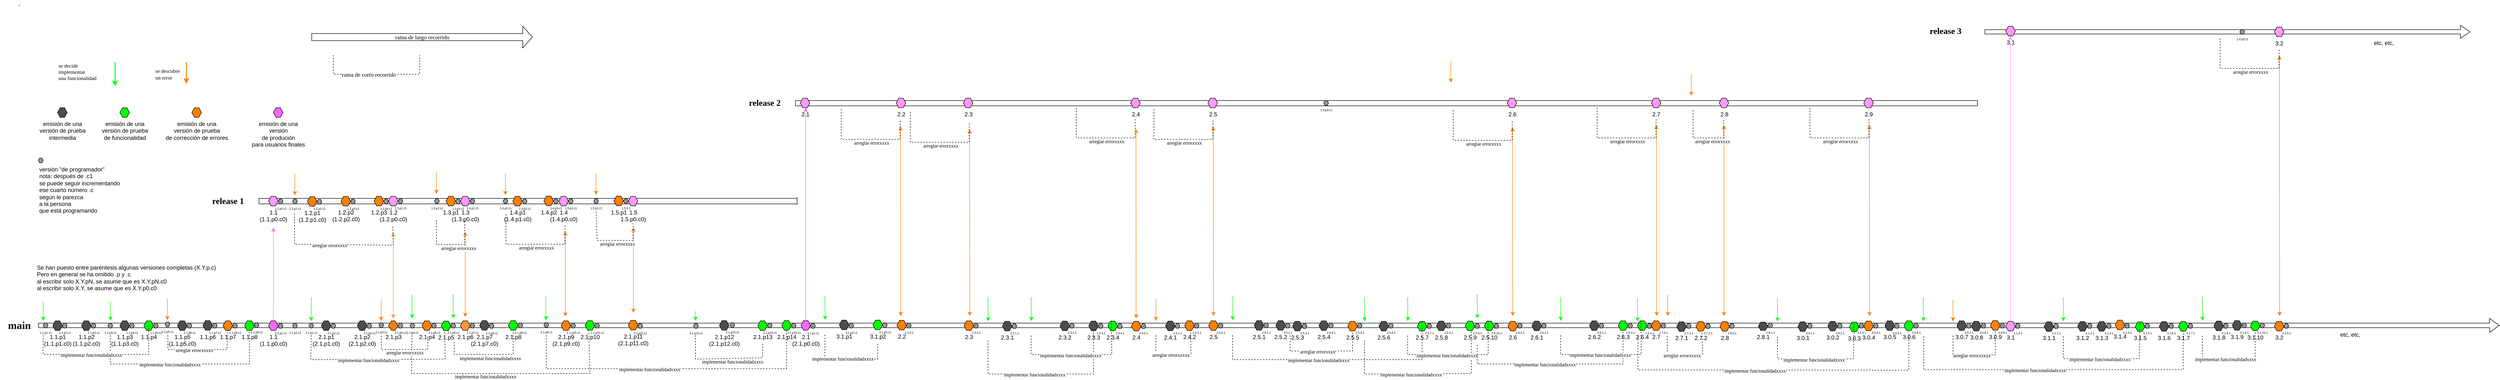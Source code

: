 <mxfile version="20.7.4" type="device"><diagram id="kgpKYQtTHZ0yAKxKKP6v" name="Page-1"><mxGraphModel dx="868" dy="654" grid="1" gridSize="10" guides="1" tooltips="1" connect="1" arrows="1" fold="1" page="1" pageScale="1" pageWidth="1169" pageHeight="827" math="0" shadow="0"><root><mxCell id="0"/><mxCell id="1" parent="0"/><mxCell id="Keovx6AUSpHvrn1oEmUN-50" value="" style="endArrow=none;dashed=1;html=1;rounded=0;fontFamily=Verdana;fontSize=16;" parent="1" target="Keovx6AUSpHvrn1oEmUN-20" edge="1"><mxGeometry width="50" height="50" relative="1" as="geometry"><mxPoint x="260" y="700" as="sourcePoint"/><mxPoint x="480" y="690" as="targetPoint"/><Array as="points"><mxPoint x="260" y="760"/><mxPoint x="550" y="760"/></Array></mxGeometry></mxCell><mxCell id="Keovx6AUSpHvrn1oEmUN-51" value="implementar funcionalidadxxxx" style="edgeLabel;html=1;align=center;verticalAlign=middle;resizable=0;points=[];fontSize=10;fontFamily=Verdana;" parent="Keovx6AUSpHvrn1oEmUN-50" vertex="1" connectable="0"><mxGeometry x="-0.126" y="-1" relative="1" as="geometry"><mxPoint as="offset"/></mxGeometry></mxCell><mxCell id="Keovx6AUSpHvrn1oEmUN-31" value="" style="html=1;shadow=0;dashed=0;align=center;verticalAlign=middle;shape=mxgraph.arrows2.arrow;dy=0.28;dx=0;notch=0;fillColor=#FFFFFF;" parent="1" vertex="1"><mxGeometry x="570" y="412" width="1122" height="16" as="geometry"/></mxCell><mxCell id="Keovx6AUSpHvrn1oEmUN-24" value="" style="html=1;shadow=0;dashed=0;align=center;verticalAlign=middle;shape=mxgraph.arrows2.arrow;dy=0.67;dx=20;notch=0;fillColor=#FFFFFF;" parent="1" vertex="1"><mxGeometry x="110" y="665" width="5131" height="29" as="geometry"/></mxCell><mxCell id="Keovx6AUSpHvrn1oEmUN-7" value="emisión de una&lt;br&gt;versión de prueba&lt;br&gt;de funcionalidad" style="verticalLabelPosition=bottom;verticalAlign=top;html=1;shape=hexagon;perimeter=hexagonPerimeter2;arcSize=6;size=0.27;fillColor=#00FF00;" parent="1" vertex="1"><mxGeometry x="280" y="225" width="20" height="20" as="geometry"/></mxCell><mxCell id="Keovx6AUSpHvrn1oEmUN-9" value="emisión de una &lt;br&gt;versión de prueba&lt;br&gt;de corrección de errores" style="verticalLabelPosition=bottom;verticalAlign=top;html=1;shape=hexagon;perimeter=hexagonPerimeter2;arcSize=6;size=0.27;fillColor=#FF8000;" parent="1" vertex="1"><mxGeometry x="430" y="225" width="20" height="20" as="geometry"/></mxCell><mxCell id="Keovx6AUSpHvrn1oEmUN-11" value="1.1.p1&lt;br&gt;(1.1.p1.c0)" style="verticalLabelPosition=bottom;verticalAlign=top;html=1;shape=hexagon;perimeter=hexagonPerimeter2;arcSize=6;size=0.27;fillColor=#4D4D4D;" parent="1" vertex="1"><mxGeometry x="140" y="670" width="20" height="20" as="geometry"/></mxCell><mxCell id="Keovx6AUSpHvrn1oEmUN-16" value="1.1.p2&lt;br&gt;(1.1.p2.c0)" style="verticalLabelPosition=bottom;verticalAlign=top;html=1;shape=hexagon;perimeter=hexagonPerimeter2;arcSize=6;size=0.27;fillColor=#4D4D4D;" parent="1" vertex="1"><mxGeometry x="200" y="670" width="20" height="20" as="geometry"/></mxCell><mxCell id="Keovx6AUSpHvrn1oEmUN-17" value="1.1.p3&lt;br&gt;(1.1.p3.c0)" style="verticalLabelPosition=bottom;verticalAlign=top;html=1;shape=hexagon;perimeter=hexagonPerimeter2;arcSize=6;size=0.27;fillColor=#4D4D4D;" parent="1" vertex="1"><mxGeometry x="280" y="670" width="20" height="20" as="geometry"/></mxCell><mxCell id="Keovx6AUSpHvrn1oEmUN-18" value="1.1.p4" style="verticalLabelPosition=bottom;verticalAlign=top;html=1;shape=hexagon;perimeter=hexagonPerimeter2;arcSize=6;size=0.27;fillColor=#00FF00;" parent="1" vertex="1"><mxGeometry x="330" y="670" width="20" height="20" as="geometry"/></mxCell><mxCell id="Keovx6AUSpHvrn1oEmUN-19" value="1.1.p5&lt;br&gt;(1.1.p5.c0)" style="verticalLabelPosition=bottom;verticalAlign=top;html=1;shape=hexagon;perimeter=hexagonPerimeter2;arcSize=6;size=0.27;fillColor=#4D4D4D;" parent="1" vertex="1"><mxGeometry x="400" y="670" width="20" height="20" as="geometry"/></mxCell><mxCell id="Keovx6AUSpHvrn1oEmUN-20" value="1.1.p8" style="verticalLabelPosition=bottom;verticalAlign=top;html=1;shape=hexagon;perimeter=hexagonPerimeter2;arcSize=6;size=0.27;fillColor=#00FF00;" parent="1" vertex="1"><mxGeometry x="540" y="670" width="20" height="20" as="geometry"/></mxCell><mxCell id="Keovx6AUSpHvrn1oEmUN-21" value="1.1.p7" style="verticalLabelPosition=bottom;verticalAlign=top;html=1;shape=hexagon;perimeter=hexagonPerimeter2;arcSize=6;size=0.27;fillColor=#FF8000;" parent="1" vertex="1"><mxGeometry x="495" y="670" width="20" height="20" as="geometry"/></mxCell><mxCell id="Keovx6AUSpHvrn1oEmUN-23" value="emisión de una&lt;br&gt;versión&lt;br&gt;de produción&lt;br&gt;para usuarios finales" style="verticalLabelPosition=bottom;verticalAlign=top;html=1;shape=hexagon;perimeter=hexagonPerimeter2;arcSize=6;size=0.27;fillColor=#FF66FF;" parent="1" vertex="1"><mxGeometry x="600" y="225" width="20" height="20" as="geometry"/></mxCell><mxCell id="Keovx6AUSpHvrn1oEmUN-25" value="main" style="text;html=1;resizable=0;autosize=1;align=center;verticalAlign=middle;points=[];fillColor=none;strokeColor=none;rounded=0;fontFamily=Verdana;fontSize=22;fontStyle=1" parent="1" vertex="1"><mxGeometry x="30" y="665" width="80" height="30" as="geometry"/></mxCell><mxCell id="Keovx6AUSpHvrn1oEmUN-26" value="release 1" style="text;html=1;resizable=0;autosize=1;align=center;verticalAlign=middle;points=[];fillColor=none;strokeColor=none;rounded=0;fontFamily=Verdana;fontSize=18;fontStyle=1" parent="1" vertex="1"><mxGeometry x="450" y="405" width="110" height="30" as="geometry"/></mxCell><mxCell id="Keovx6AUSpHvrn1oEmUN-28" value="1.1&lt;br&gt;(1.1.p0.c0)" style="verticalLabelPosition=bottom;verticalAlign=top;html=1;shape=hexagon;perimeter=hexagonPerimeter2;arcSize=6;size=0.27;fillColor=#FF99FF;" parent="1" vertex="1"><mxGeometry x="590" y="410" width="20" height="20" as="geometry"/></mxCell><mxCell id="Keovx6AUSpHvrn1oEmUN-61" style="edgeStyle=orthogonalEdgeStyle;rounded=0;orthogonalLoop=1;jettySize=auto;html=1;entryX=0.5;entryY=0;entryDx=0;entryDy=0;fontFamily=Verdana;fontSize=10;startArrow=classic;startFill=1;endArrow=none;endFill=0;strokeColor=#FF66FF;" parent="1" target="Keovx6AUSpHvrn1oEmUN-40" edge="1"><mxGeometry relative="1" as="geometry"><mxPoint x="600" y="475" as="sourcePoint"/></mxGeometry></mxCell><mxCell id="Keovx6AUSpHvrn1oEmUN-33" value="2.1.p1&lt;br&gt;(2.1.p1.c0)" style="verticalLabelPosition=bottom;verticalAlign=top;html=1;shape=hexagon;perimeter=hexagonPerimeter2;arcSize=6;size=0.27;fillColor=#4D4D4D;" parent="1" vertex="1"><mxGeometry x="700" y="670" width="20" height="20" as="geometry"/></mxCell><mxCell id="Keovx6AUSpHvrn1oEmUN-34" value="2.1.p3" style="verticalLabelPosition=bottom;verticalAlign=top;html=1;shape=hexagon;perimeter=hexagonPerimeter2;arcSize=6;size=0.331;fillColor=#FF8000;" parent="1" vertex="1"><mxGeometry x="840" y="670" width="20" height="20" as="geometry"/></mxCell><mxCell id="Keovx6AUSpHvrn1oEmUN-60" style="edgeStyle=orthogonalEdgeStyle;rounded=0;orthogonalLoop=1;jettySize=auto;html=1;fontFamily=Verdana;fontSize=10;startArrow=classic;startFill=1;endArrow=classic;endFill=1;strokeColor=#FF9933;fillColor=#FF66FF;" parent="1" edge="1"><mxGeometry relative="1" as="geometry"><mxPoint x="850" y="665" as="targetPoint"/><mxPoint x="850" y="485" as="sourcePoint"/></mxGeometry></mxCell><mxCell id="Keovx6AUSpHvrn1oEmUN-39" value="1.2&lt;br&gt;(1.2.p0.c0)" style="verticalLabelPosition=bottom;verticalAlign=top;html=1;shape=hexagon;perimeter=hexagonPerimeter2;arcSize=6;size=0.27;fillColor=#FF99FF;" parent="1" vertex="1"><mxGeometry x="840" y="410" width="20" height="20" as="geometry"/></mxCell><mxCell id="Keovx6AUSpHvrn1oEmUN-40" value="1.1&lt;br&gt;(1.1.p0.c0)" style="verticalLabelPosition=bottom;verticalAlign=top;html=1;shape=hexagon;perimeter=hexagonPerimeter2;arcSize=6;size=0.27;fillColor=#FF66FF;" parent="1" vertex="1"><mxGeometry x="590" y="670" width="20" height="20" as="geometry"/></mxCell><mxCell id="Keovx6AUSpHvrn1oEmUN-41" value="2.1.p2&lt;br&gt;(2.1.p2.c0)" style="verticalLabelPosition=bottom;verticalAlign=top;html=1;shape=hexagon;perimeter=hexagonPerimeter2;arcSize=6;size=0.27;fillColor=#4D4D4D;" parent="1" vertex="1"><mxGeometry x="775" y="670" width="20" height="20" as="geometry"/></mxCell><mxCell id="Keovx6AUSpHvrn1oEmUN-45" value="" style="endArrow=none;dashed=1;html=1;rounded=0;fontFamily=Verdana;fontSize=16;entryX=0.5;entryY=1;entryDx=0;entryDy=0;" parent="1" edge="1"><mxGeometry width="50" height="50" relative="1" as="geometry"><mxPoint x="644" y="446" as="sourcePoint"/><mxPoint x="849" y="470" as="targetPoint"/><Array as="points"><mxPoint x="644" y="510"/><mxPoint x="850" y="512"/></Array></mxGeometry></mxCell><mxCell id="Keovx6AUSpHvrn1oEmUN-46" value="arreglar errorxxxx" style="edgeLabel;html=1;align=center;verticalAlign=middle;resizable=0;points=[];fontSize=10;fontFamily=Verdana;" parent="Keovx6AUSpHvrn1oEmUN-45" vertex="1" connectable="0"><mxGeometry x="-0.126" y="-1" relative="1" as="geometry"><mxPoint as="offset"/></mxGeometry></mxCell><mxCell id="Keovx6AUSpHvrn1oEmUN-47" value="" style="endArrow=none;dashed=1;html=1;rounded=0;fontFamily=Verdana;fontSize=16;" parent="1" edge="1"><mxGeometry width="50" height="50" relative="1" as="geometry"><mxPoint x="120" y="700" as="sourcePoint"/><mxPoint x="340" y="680" as="targetPoint"/><Array as="points"><mxPoint x="120" y="740"/><mxPoint x="340" y="740"/></Array></mxGeometry></mxCell><mxCell id="Keovx6AUSpHvrn1oEmUN-48" value="implementar funcionalidadxxxx" style="edgeLabel;html=1;align=center;verticalAlign=middle;resizable=0;points=[];fontSize=10;fontFamily=Verdana;" parent="Keovx6AUSpHvrn1oEmUN-47" vertex="1" connectable="0"><mxGeometry x="-0.126" y="-1" relative="1" as="geometry"><mxPoint as="offset"/></mxGeometry></mxCell><mxCell id="Keovx6AUSpHvrn1oEmUN-52" value="rama de largo recorrido" style="html=1;shadow=0;dashed=0;align=center;verticalAlign=middle;shape=mxgraph.arrows2.arrow;dy=0.67;dx=20;notch=0;fillColor=#FFFFFF;fontFamily=Verdana;" parent="1" vertex="1"><mxGeometry x="680" y="55" width="460" height="45" as="geometry"/></mxCell><mxCell id="Keovx6AUSpHvrn1oEmUN-53" value="" style="endArrow=none;dashed=1;html=1;rounded=0;fontFamily=Verdana;fontSize=16;" parent="1" edge="1"><mxGeometry width="50" height="50" relative="1" as="geometry"><mxPoint x="725" y="115" as="sourcePoint"/><mxPoint x="905" y="115" as="targetPoint"/><Array as="points"><mxPoint x="725" y="155"/><mxPoint x="905" y="155"/></Array></mxGeometry></mxCell><mxCell id="Keovx6AUSpHvrn1oEmUN-54" value="rama de corto recorrido" style="edgeLabel;html=1;align=center;verticalAlign=middle;resizable=0;points=[];fontSize=12;fontFamily=Verdana;" parent="Keovx6AUSpHvrn1oEmUN-53" vertex="1" connectable="0"><mxGeometry x="-0.126" y="-1" relative="1" as="geometry"><mxPoint as="offset"/></mxGeometry></mxCell><mxCell id="Keovx6AUSpHvrn1oEmUN-63" value="2.1.p4" style="verticalLabelPosition=bottom;verticalAlign=top;html=1;shape=hexagon;perimeter=hexagonPerimeter2;arcSize=6;size=0.27;fillColor=#FF8000;" parent="1" vertex="1"><mxGeometry x="910" y="670" width="20" height="20" as="geometry"/></mxCell><mxCell id="Keovx6AUSpHvrn1oEmUN-65" value="" style="endArrow=none;dashed=1;html=1;rounded=0;fontFamily=Verdana;fontSize=16;entryX=0.375;entryY=1;entryDx=0;entryDy=0;" parent="1" target="44cg_ZbRsS5MFosydUlh-187" edge="1"><mxGeometry width="50" height="50" relative="1" as="geometry"><mxPoint x="679" y="700" as="sourcePoint"/><mxPoint x="910" y="680" as="targetPoint"/><Array as="points"><mxPoint x="678" y="751"/><mxPoint x="958" y="750"/></Array></mxGeometry></mxCell><mxCell id="Keovx6AUSpHvrn1oEmUN-66" value="implementar funcionalidadxxxx" style="edgeLabel;html=1;align=center;verticalAlign=middle;resizable=0;points=[];fontSize=10;fontFamily=Verdana;" parent="Keovx6AUSpHvrn1oEmUN-65" vertex="1" connectable="0"><mxGeometry x="-0.126" y="-1" relative="1" as="geometry"><mxPoint as="offset"/></mxGeometry></mxCell><mxCell id="Keovx6AUSpHvrn1oEmUN-67" value="2.1.p8" style="verticalLabelPosition=bottom;verticalAlign=top;html=1;shape=hexagon;perimeter=hexagonPerimeter2;arcSize=6;size=0.27;fillColor=#00FF00;" parent="1" vertex="1"><mxGeometry x="1090" y="669.5" width="20" height="20" as="geometry"/></mxCell><mxCell id="Keovx6AUSpHvrn1oEmUN-69" value="2.1.p9&lt;br&gt;(2.1.p9.c0)" style="verticalLabelPosition=bottom;verticalAlign=top;html=1;shape=hexagon;perimeter=hexagonPerimeter2;arcSize=6;size=0.27;fillColor=#FF8000;" parent="1" vertex="1"><mxGeometry x="1200" y="670" width="20" height="20" as="geometry"/></mxCell><mxCell id="Keovx6AUSpHvrn1oEmUN-70" value="" style="endArrow=none;dashed=1;html=1;rounded=0;fontFamily=Verdana;fontSize=16;entryX=0.375;entryY=1;entryDx=0;entryDy=0;" parent="1" target="Keovx6AUSpHvrn1oEmUN-75" edge="1"><mxGeometry width="50" height="50" relative="1" as="geometry"><mxPoint x="889" y="694" as="sourcePoint"/><mxPoint x="1210" y="680" as="targetPoint"/><Array as="points"><mxPoint x="888" y="780"/><mxPoint x="1260" y="780"/></Array></mxGeometry></mxCell><mxCell id="Keovx6AUSpHvrn1oEmUN-71" value="implementar funcionalidadxxxx" style="edgeLabel;html=1;align=center;verticalAlign=middle;resizable=0;points=[];fontSize=10;fontFamily=Verdana;" parent="Keovx6AUSpHvrn1oEmUN-70" vertex="1" connectable="0"><mxGeometry x="-0.126" y="-1" relative="1" as="geometry"><mxPoint y="5" as="offset"/></mxGeometry></mxCell><mxCell id="Keovx6AUSpHvrn1oEmUN-72" value="2.1.p7&lt;br&gt;(2.1.p7.c0)" style="verticalLabelPosition=bottom;verticalAlign=top;html=1;shape=hexagon;perimeter=hexagonPerimeter2;arcSize=6;size=0.27;fillColor=#4D4D4D;" parent="1" vertex="1"><mxGeometry x="1030" y="669.5" width="20" height="20" as="geometry"/></mxCell><mxCell id="Keovx6AUSpHvrn1oEmUN-75" value="2.1.p10" style="verticalLabelPosition=bottom;verticalAlign=top;html=1;shape=hexagon;perimeter=hexagonPerimeter2;arcSize=6;size=0.27;fillColor=#00FF00;" parent="1" vertex="1"><mxGeometry x="1250" y="669.5" width="20" height="20" as="geometry"/></mxCell><mxCell id="Keovx6AUSpHvrn1oEmUN-76" value="" style="endArrow=none;dashed=1;html=1;rounded=0;fontFamily=Verdana;fontSize=16;entryX=0.5;entryY=1;entryDx=0;entryDy=0;" parent="1" target="Keovx6AUSpHvrn1oEmUN-67" edge="1"><mxGeometry width="50" height="50" relative="1" as="geometry"><mxPoint x="977" y="714" as="sourcePoint"/><mxPoint x="1319" y="689.5" as="targetPoint"/><Array as="points"><mxPoint x="977" y="740"/><mxPoint x="1100" y="740"/></Array></mxGeometry></mxCell><mxCell id="Keovx6AUSpHvrn1oEmUN-77" value="implementar funcionalidadxxxx" style="edgeLabel;html=1;align=center;verticalAlign=middle;resizable=0;points=[];fontSize=10;fontFamily=Verdana;" parent="Keovx6AUSpHvrn1oEmUN-76" vertex="1" connectable="0"><mxGeometry x="-0.126" y="-1" relative="1" as="geometry"><mxPoint x="14" y="7" as="offset"/></mxGeometry></mxCell><mxCell id="Keovx6AUSpHvrn1oEmUN-82" value="versión&amp;nbsp;&quot;de programador&quot;&lt;br&gt;nota: después de .c1 &lt;br&gt;se puede seguir incrementando&lt;br&gt;ese cuarto número .c&lt;br&gt;según le parezca&lt;br&gt;a la persona&lt;br&gt;que está programando" style="verticalLabelPosition=bottom;verticalAlign=top;html=1;shape=hexagon;perimeter=hexagonPerimeter2;arcSize=6;size=0.27;fillColor=#999999;align=left;" parent="1" vertex="1"><mxGeometry x="110" y="330" width="10" height="10" as="geometry"/></mxCell><mxCell id="Keovx6AUSpHvrn1oEmUN-83" value="1.1.p2.c1" style="verticalLabelPosition=bottom;verticalAlign=top;html=1;shape=hexagon;perimeter=hexagonPerimeter2;arcSize=6;size=0.27;fillColor=#999999;fontSize=6;" parent="1" vertex="1"><mxGeometry x="160" y="675" width="10" height="10" as="geometry"/></mxCell><mxCell id="Keovx6AUSpHvrn1oEmUN-92" value="1.1.p3.c1" style="verticalLabelPosition=bottom;verticalAlign=top;html=1;shape=hexagon;perimeter=hexagonPerimeter2;arcSize=6;size=0.27;fillColor=#999999;fontSize=6;" parent="1" vertex="1"><mxGeometry x="220" y="675" width="10" height="10" as="geometry"/></mxCell><mxCell id="Keovx6AUSpHvrn1oEmUN-93" value="1.1.p3.c1" style="verticalLabelPosition=bottom;verticalAlign=top;html=1;shape=hexagon;perimeter=hexagonPerimeter2;arcSize=6;size=0.27;fillColor=#999999;fontSize=6;" parent="1" vertex="1"><mxGeometry x="255" y="675" width="10" height="10" as="geometry"/></mxCell><mxCell id="Keovx6AUSpHvrn1oEmUN-94" value="1.1.p5.c1" style="verticalLabelPosition=bottom;verticalAlign=top;html=1;shape=hexagon;perimeter=hexagonPerimeter2;arcSize=6;size=0.27;fillColor=#999999;fontSize=6;" parent="1" vertex="1"><mxGeometry x="350" y="675" width="10" height="10" as="geometry"/></mxCell><mxCell id="Keovx6AUSpHvrn1oEmUN-95" value="2.1.p1.c1" style="verticalLabelPosition=bottom;verticalAlign=top;html=1;shape=hexagon;perimeter=hexagonPerimeter2;arcSize=6;size=0.27;fillColor=#999999;fontSize=6;" parent="1" vertex="1"><mxGeometry x="610" y="675.5" width="10" height="10" as="geometry"/></mxCell><mxCell id="Keovx6AUSpHvrn1oEmUN-102" value="2.1.p1.c1" style="verticalLabelPosition=bottom;verticalAlign=top;html=1;shape=hexagon;perimeter=hexagonPerimeter2;arcSize=6;size=0.364;fillColor=#999999;fontSize=6;" parent="1" vertex="1"><mxGeometry x="674" y="675" width="10" height="10" as="geometry"/></mxCell><mxCell id="Keovx6AUSpHvrn1oEmUN-104" value="2.1.p4.c1" style="verticalLabelPosition=bottom;verticalAlign=top;html=1;shape=hexagon;perimeter=hexagonPerimeter2;arcSize=6;size=0.27;fillColor=#999999;fontSize=6;" parent="1" vertex="1"><mxGeometry x="860" y="675" width="10" height="10" as="geometry"/></mxCell><mxCell id="Keovx6AUSpHvrn1oEmUN-105" value="" style="endArrow=classic;html=1;rounded=0;fontFamily=Verdana;fontSize=11;strokeColor=#00FF00;" parent="1" edge="1"><mxGeometry x="0.423" y="30" width="50" height="50" relative="1" as="geometry"><mxPoint x="679.35" y="620.5" as="sourcePoint"/><mxPoint x="678.66" y="670.5" as="targetPoint"/><mxPoint as="offset"/></mxGeometry></mxCell><mxCell id="Keovx6AUSpHvrn1oEmUN-106" value="" style="endArrow=none;dashed=1;html=1;rounded=0;fontFamily=Verdana;fontSize=16;entryX=0.5;entryY=1;entryDx=0;entryDy=0;" parent="1" target="Keovx6AUSpHvrn1oEmUN-21" edge="1"><mxGeometry width="50" height="50" relative="1" as="geometry"><mxPoint x="380" y="700" as="sourcePoint"/><mxPoint x="530" y="700" as="targetPoint"/><Array as="points"><mxPoint x="380" y="730"/><mxPoint x="503" y="730"/></Array></mxGeometry></mxCell><mxCell id="Keovx6AUSpHvrn1oEmUN-107" value="arreglar errorxxxxx" style="edgeLabel;html=1;align=center;verticalAlign=middle;resizable=0;points=[];fontSize=10;fontFamily=Verdana;" parent="Keovx6AUSpHvrn1oEmUN-106" vertex="1" connectable="0"><mxGeometry x="-0.126" y="-1" relative="1" as="geometry"><mxPoint as="offset"/></mxGeometry></mxCell><mxCell id="Keovx6AUSpHvrn1oEmUN-114" value="1.1.p6" style="verticalLabelPosition=bottom;verticalAlign=top;html=1;shape=hexagon;perimeter=hexagonPerimeter2;arcSize=6;size=0.27;fillColor=#4D4D4D;" parent="1" vertex="1"><mxGeometry x="453" y="669.5" width="20" height="20" as="geometry"/></mxCell><mxCell id="Keovx6AUSpHvrn1oEmUN-125" value="" style="endArrow=none;dashed=1;html=1;rounded=0;fontFamily=Verdana;fontSize=16;" parent="1" edge="1"><mxGeometry width="50" height="50" relative="1" as="geometry"><mxPoint x="825" y="701" as="sourcePoint"/><mxPoint x="922" y="700.5" as="targetPoint"/><Array as="points"><mxPoint x="825" y="730"/><mxPoint x="922" y="729.5"/></Array></mxGeometry></mxCell><mxCell id="Keovx6AUSpHvrn1oEmUN-126" value="arreglar errorxxxxx" style="edgeLabel;html=1;align=center;verticalAlign=middle;resizable=0;points=[];fontSize=10;fontFamily=Verdana;" parent="Keovx6AUSpHvrn1oEmUN-125" vertex="1" connectable="0"><mxGeometry x="-0.126" y="-1" relative="1" as="geometry"><mxPoint x="10" y="5" as="offset"/></mxGeometry></mxCell><mxCell id="Keovx6AUSpHvrn1oEmUN-127" value="2.1.p11&lt;br&gt;(2.1.p11.c0)" style="verticalLabelPosition=bottom;verticalAlign=top;html=1;shape=hexagon;perimeter=hexagonPerimeter2;arcSize=6;size=0.27;fillColor=#FF8000;" parent="1" vertex="1"><mxGeometry x="1340" y="669" width="20" height="20" as="geometry"/></mxCell><mxCell id="Keovx6AUSpHvrn1oEmUN-128" value="" style="endArrow=classic;html=1;rounded=0;fontFamily=Verdana;fontSize=11;strokeColor=#FF8000;" parent="1" edge="1"><mxGeometry width="50" height="50" relative="1" as="geometry"><mxPoint x="379.06" y="623.5" as="sourcePoint"/><mxPoint x="379.06" y="668.5" as="targetPoint"/></mxGeometry></mxCell><mxCell id="Keovx6AUSpHvrn1oEmUN-129" value="" style="endArrow=classic;html=1;rounded=0;fontFamily=Verdana;fontSize=11;strokeColor=#FF8000;" parent="1" edge="1"><mxGeometry x="-0.333" y="-35" width="50" height="50" relative="1" as="geometry"><mxPoint x="644.8" y="363" as="sourcePoint"/><mxPoint x="644.8" y="408" as="targetPoint"/><mxPoint as="offset"/></mxGeometry></mxCell><mxCell id="Keovx6AUSpHvrn1oEmUN-131" value="" style="endArrow=classic;html=1;rounded=0;fontFamily=Verdana;fontSize=11;strokeColor=#00FF00;" parent="1" edge="1"><mxGeometry width="50" height="50" relative="1" as="geometry"><mxPoint x="260.0" y="630" as="sourcePoint"/><mxPoint x="260.31" y="670" as="targetPoint"/></mxGeometry></mxCell><mxCell id="Keovx6AUSpHvrn1oEmUN-132" value="" style="endArrow=classic;html=1;rounded=0;fontFamily=Verdana;fontSize=11;strokeColor=#00FF00;" parent="1" edge="1"><mxGeometry width="50" height="50" relative="1" as="geometry"><mxPoint x="120.0" y="630" as="sourcePoint"/><mxPoint x="120.31" y="670" as="targetPoint"/></mxGeometry></mxCell><mxCell id="Keovx6AUSpHvrn1oEmUN-133" value="" style="endArrow=classic;html=1;rounded=0;fontFamily=Verdana;fontSize=11;strokeColor=#00FF00;" parent="1" edge="1"><mxGeometry x="0.402" y="7" width="50" height="50" relative="1" as="geometry"><mxPoint x="889" y="615" as="sourcePoint"/><mxPoint x="889.31" y="665" as="targetPoint"/><mxPoint as="offset"/></mxGeometry></mxCell><mxCell id="Keovx6AUSpHvrn1oEmUN-134" value="" style="endArrow=classic;html=1;rounded=0;fontFamily=Verdana;fontSize=11;strokeColor=#00FF00;" parent="1" edge="1"><mxGeometry x="0.261" y="5" width="50" height="50" relative="1" as="geometry"><mxPoint x="974.8" y="615" as="sourcePoint"/><mxPoint x="975.11" y="665" as="targetPoint"/><mxPoint as="offset"/></mxGeometry></mxCell><mxCell id="Keovx6AUSpHvrn1oEmUN-135" value="" style="endArrow=classic;html=1;rounded=0;fontFamily=Verdana;fontSize=11;strokeColor=#FF8000;strokeWidth=2;" parent="1" edge="1"><mxGeometry width="50" height="50" relative="1" as="geometry"><mxPoint x="418.57" y="130" as="sourcePoint"/><mxPoint x="418.57" y="175" as="targetPoint"/></mxGeometry></mxCell><mxCell id="Keovx6AUSpHvrn1oEmUN-136" value="" style="endArrow=classic;html=1;rounded=0;fontFamily=Verdana;fontSize=11;strokeColor=#00FF00;strokeWidth=2;" parent="1" edge="1"><mxGeometry width="50" height="50" relative="1" as="geometry"><mxPoint x="270.0" y="130" as="sourcePoint"/><mxPoint x="270" y="180" as="targetPoint"/></mxGeometry></mxCell><mxCell id="Keovx6AUSpHvrn1oEmUN-137" value="se descubre&lt;br&gt;&lt;div style=&quot;text-align: left&quot;&gt;&lt;span&gt;un error&lt;/span&gt;&lt;/div&gt;" style="text;html=1;resizable=0;autosize=1;align=center;verticalAlign=middle;points=[];fillColor=none;strokeColor=none;rounded=0;fontFamily=Verdana;fontSize=11;" parent="1" vertex="1"><mxGeometry x="339.26" y="140" width="80" height="30" as="geometry"/></mxCell><mxCell id="Keovx6AUSpHvrn1oEmUN-138" value="se decide&lt;br&gt;implementar&lt;br&gt;una funcionalidad" style="text;html=1;resizable=0;autosize=1;align=left;verticalAlign=middle;points=[];fillColor=none;strokeColor=none;rounded=0;fontFamily=Verdana;fontSize=11;" parent="1" vertex="1"><mxGeometry x="150" y="130" width="110" height="40" as="geometry"/></mxCell><mxCell id="Keovx6AUSpHvrn1oEmUN-139" value="1.5&lt;br&gt;1.5.p0.c0)" style="verticalLabelPosition=bottom;verticalAlign=top;html=1;shape=hexagon;perimeter=hexagonPerimeter2;arcSize=6;size=0.27;fillColor=#FF99FF;" parent="1" vertex="1"><mxGeometry x="1340" y="410" width="20" height="20" as="geometry"/></mxCell><mxCell id="Keovx6AUSpHvrn1oEmUN-144" style="edgeStyle=orthogonalEdgeStyle;rounded=0;orthogonalLoop=1;jettySize=auto;html=1;fontFamily=Verdana;fontSize=18;startArrow=classic;startFill=1;endArrow=classic;endFill=1;strokeColor=#FF8000;fillColor=#FF66FF;" parent="1" edge="1"><mxGeometry relative="1" as="geometry"><mxPoint x="1000" y="662" as="targetPoint"/><mxPoint x="1000" y="484" as="sourcePoint"/></mxGeometry></mxCell><mxCell id="Keovx6AUSpHvrn1oEmUN-143" value="1.3&lt;br&gt;(1.3.p0.c0)" style="verticalLabelPosition=bottom;verticalAlign=top;html=1;shape=hexagon;perimeter=hexagonPerimeter2;arcSize=6;size=0.27;fillColor=#FF99FF;" parent="1" vertex="1"><mxGeometry x="990" y="410" width="20" height="20" as="geometry"/></mxCell><mxCell id="Keovx6AUSpHvrn1oEmUN-145" value="1.4&lt;br&gt;(1.4.p0.c0)" style="verticalLabelPosition=bottom;verticalAlign=top;html=1;shape=hexagon;perimeter=hexagonPerimeter2;arcSize=6;size=0.27;fillColor=#FF99FF;" parent="1" vertex="1"><mxGeometry x="1195" y="410" width="20" height="20" as="geometry"/></mxCell><mxCell id="Keovx6AUSpHvrn1oEmUN-147" value="" style="endArrow=none;dashed=1;html=1;rounded=0;fontFamily=Verdana;fontSize=16;entryX=0.5;entryY=1;entryDx=0;entryDy=0;" parent="1" target="Keovx6AUSpHvrn1oEmUN-155" edge="1"><mxGeometry width="50" height="50" relative="1" as="geometry"><mxPoint x="1169" y="700" as="sourcePoint"/><mxPoint x="1840" y="720" as="targetPoint"/><Array as="points"><mxPoint x="1169" y="770"/><mxPoint x="1670" y="770"/></Array></mxGeometry></mxCell><mxCell id="Keovx6AUSpHvrn1oEmUN-148" value="implementar funcionalidadxxxx" style="edgeLabel;html=1;align=center;verticalAlign=middle;resizable=0;points=[];fontSize=10;fontFamily=Verdana;" parent="Keovx6AUSpHvrn1oEmUN-147" vertex="1" connectable="0"><mxGeometry x="-0.126" y="-1" relative="1" as="geometry"><mxPoint as="offset"/></mxGeometry></mxCell><mxCell id="Keovx6AUSpHvrn1oEmUN-149" value="" style="endArrow=classic;html=1;rounded=0;fontFamily=Verdana;fontSize=11;strokeColor=#00FF00;" parent="1" edge="1"><mxGeometry width="50" height="50" relative="1" as="geometry"><mxPoint x="1168" y="619" as="sourcePoint"/><mxPoint x="1168.31" y="669" as="targetPoint"/></mxGeometry></mxCell><mxCell id="Keovx6AUSpHvrn1oEmUN-150" value="1.5.p1" style="verticalLabelPosition=bottom;verticalAlign=top;html=1;shape=hexagon;perimeter=hexagonPerimeter2;arcSize=6;size=0.27;fillColor=#FF8000;" parent="1" vertex="1"><mxGeometry x="1310" y="409.5" width="20" height="20" as="geometry"/></mxCell><mxCell id="Keovx6AUSpHvrn1oEmUN-153" value="2.1.p12&lt;br&gt;(2.1.p12.c0)" style="verticalLabelPosition=bottom;verticalAlign=top;html=1;shape=hexagon;perimeter=hexagonPerimeter2;arcSize=6;size=0.27;fillColor=#4D4D4D;" parent="1" vertex="1"><mxGeometry x="1530" y="669.5" width="20" height="20" as="geometry"/></mxCell><mxCell id="Keovx6AUSpHvrn1oEmUN-154" value="2.1.p13" style="verticalLabelPosition=bottom;verticalAlign=top;html=1;shape=hexagon;perimeter=hexagonPerimeter2;arcSize=6;size=0.27;fillColor=#00FF00;" parent="1" vertex="1"><mxGeometry x="1610" y="670" width="20" height="20" as="geometry"/></mxCell><mxCell id="Keovx6AUSpHvrn1oEmUN-155" value="2.1.p14" style="verticalLabelPosition=bottom;verticalAlign=top;html=1;shape=hexagon;perimeter=hexagonPerimeter2;arcSize=6;size=0.27;fillColor=#00FF00;" parent="1" vertex="1"><mxGeometry x="1660" y="669.5" width="20" height="20" as="geometry"/></mxCell><mxCell id="Keovx6AUSpHvrn1oEmUN-156" value="2.1&lt;br&gt;(2.1.p0.c0)" style="verticalLabelPosition=bottom;verticalAlign=top;html=1;shape=hexagon;perimeter=hexagonPerimeter2;arcSize=6;size=0.27;fillColor=#FF66FF;" parent="1" vertex="1"><mxGeometry x="1700" y="669.5" width="20" height="20" as="geometry"/></mxCell><mxCell id="Keovx6AUSpHvrn1oEmUN-159" value="" style="endArrow=none;dashed=1;html=1;rounded=0;fontFamily=Verdana;fontSize=16;" parent="1" edge="1"><mxGeometry width="50" height="50" relative="1" as="geometry"><mxPoint x="1480" y="700" as="sourcePoint"/><mxPoint x="1620" y="717" as="targetPoint"/><Array as="points"><mxPoint x="1480" y="750"/><mxPoint x="1620" y="747"/></Array></mxGeometry></mxCell><mxCell id="Keovx6AUSpHvrn1oEmUN-160" value="implementar funcionalidadxxxx" style="edgeLabel;html=1;align=center;verticalAlign=middle;resizable=0;points=[];fontSize=10;fontFamily=Verdana;" parent="Keovx6AUSpHvrn1oEmUN-159" vertex="1" connectable="0"><mxGeometry x="-0.126" y="-1" relative="1" as="geometry"><mxPoint x="31" y="5" as="offset"/></mxGeometry></mxCell><mxCell id="Keovx6AUSpHvrn1oEmUN-161" value="" style="endArrow=classic;html=1;rounded=0;fontFamily=Verdana;fontSize=11;strokeColor=#00FF00;" parent="1" edge="1"><mxGeometry width="50" height="50" relative="1" as="geometry"><mxPoint x="1480" y="650" as="sourcePoint"/><mxPoint x="1480.31" y="670" as="targetPoint"/></mxGeometry></mxCell><mxCell id="Keovx6AUSpHvrn1oEmUN-164" value="" style="html=1;shadow=0;dashed=0;align=center;verticalAlign=middle;shape=mxgraph.arrows2.arrow;dy=0;dx=0;notch=0;fillColor=#FFFFFF;" parent="1" vertex="1"><mxGeometry x="1688.5" y="210" width="2464.5" height="11" as="geometry"/></mxCell><mxCell id="Keovx6AUSpHvrn1oEmUN-165" value="release 2" style="text;html=1;resizable=0;autosize=1;align=center;verticalAlign=middle;points=[];fillColor=none;strokeColor=none;rounded=0;fontFamily=Verdana;fontSize=18;fontStyle=1" parent="1" vertex="1"><mxGeometry x="1568.5" y="200" width="110" height="30" as="geometry"/></mxCell><mxCell id="Keovx6AUSpHvrn1oEmUN-167" style="edgeStyle=orthogonalEdgeStyle;rounded=0;orthogonalLoop=1;jettySize=auto;html=1;entryX=0.5;entryY=0;entryDx=0;entryDy=0;fontFamily=Verdana;fontSize=10;startArrow=classic;startFill=1;endArrow=none;endFill=0;strokeColor=#FF66FF;" parent="1" source="Keovx6AUSpHvrn1oEmUN-166" target="Keovx6AUSpHvrn1oEmUN-156" edge="1"><mxGeometry relative="1" as="geometry"><Array as="points"><mxPoint x="1710" y="334"/><mxPoint x="1710" y="334"/></Array></mxGeometry></mxCell><mxCell id="Keovx6AUSpHvrn1oEmUN-166" value="2.1" style="verticalLabelPosition=bottom;verticalAlign=top;html=1;shape=hexagon;perimeter=hexagonPerimeter2;arcSize=6;size=0.27;fillColor=#FF99FF;" parent="1" vertex="1"><mxGeometry x="1698.5" y="205" width="20" height="20" as="geometry"/></mxCell><mxCell id="44cg_ZbRsS5MFosydUlh-1" value="1.1.p1.c1" style="verticalLabelPosition=bottom;verticalAlign=top;html=1;shape=hexagon;perimeter=hexagonPerimeter2;arcSize=6;size=0.27;fillColor=#999999;fontSize=6;" parent="1" vertex="1"><mxGeometry x="120" y="674.5" width="10" height="10" as="geometry"/></mxCell><mxCell id="44cg_ZbRsS5MFosydUlh-10" value="2.3" style="verticalLabelPosition=bottom;verticalAlign=top;html=1;shape=hexagon;perimeter=hexagonPerimeter2;arcSize=6;size=0.27;fillColor=#FF8000;" parent="1" vertex="1"><mxGeometry x="2040" y="670" width="20" height="20" as="geometry"/></mxCell><mxCell id="44cg_ZbRsS5MFosydUlh-14" value="3.1.p1" style="verticalLabelPosition=bottom;verticalAlign=top;html=1;shape=hexagon;perimeter=hexagonPerimeter2;arcSize=6;size=0.27;fillColor=#4D4D4D;" parent="1" vertex="1"><mxGeometry x="1780" y="668.5" width="20" height="20" as="geometry"/></mxCell><mxCell id="44cg_ZbRsS5MFosydUlh-15" value="3.1.p2" style="verticalLabelPosition=bottom;verticalAlign=top;html=1;shape=hexagon;perimeter=hexagonPerimeter2;arcSize=6;size=0.27;fillColor=#00FF00;" parent="1" vertex="1"><mxGeometry x="1850" y="668.5" width="20" height="20" as="geometry"/></mxCell><mxCell id="44cg_ZbRsS5MFosydUlh-16" value="2.2" style="verticalLabelPosition=bottom;verticalAlign=top;html=1;shape=hexagon;perimeter=hexagonPerimeter2;arcSize=6;size=0.27;fillColor=#FF8000;" parent="1" vertex="1"><mxGeometry x="1900" y="669" width="20" height="20" as="geometry"/></mxCell><mxCell id="44cg_ZbRsS5MFosydUlh-17" value="" style="endArrow=none;dashed=1;html=1;rounded=0;fontFamily=Verdana;fontSize=16;" parent="1" edge="1"><mxGeometry width="50" height="50" relative="1" as="geometry"><mxPoint x="1750" y="699" as="sourcePoint"/><mxPoint x="1860" y="715" as="targetPoint"/><Array as="points"><mxPoint x="1750" y="746"/><mxPoint x="1860" y="750"/></Array></mxGeometry></mxCell><mxCell id="44cg_ZbRsS5MFosydUlh-18" value="implementar funcionalidadxxxx" style="edgeLabel;html=1;align=center;verticalAlign=middle;resizable=0;points=[];fontSize=10;fontFamily=Verdana;" parent="44cg_ZbRsS5MFosydUlh-17" vertex="1" connectable="0"><mxGeometry x="-0.126" y="-1" relative="1" as="geometry"><mxPoint as="offset"/></mxGeometry></mxCell><mxCell id="44cg_ZbRsS5MFosydUlh-19" value="" style="endArrow=classic;html=1;rounded=0;fontFamily=Verdana;fontSize=11;strokeColor=#00FF00;" parent="1" edge="1"><mxGeometry width="50" height="50" relative="1" as="geometry"><mxPoint x="1750" y="618" as="sourcePoint"/><mxPoint x="1750.31" y="668" as="targetPoint"/></mxGeometry></mxCell><mxCell id="44cg_ZbRsS5MFosydUlh-20" value="2.2" style="verticalLabelPosition=bottom;verticalAlign=top;html=1;shape=hexagon;perimeter=hexagonPerimeter2;arcSize=6;size=0.27;fillColor=#FF99FF;" parent="1" vertex="1"><mxGeometry x="1898.5" y="205" width="20" height="20" as="geometry"/></mxCell><mxCell id="44cg_ZbRsS5MFosydUlh-24" value="2.3.1" style="verticalLabelPosition=bottom;verticalAlign=top;html=1;shape=hexagon;perimeter=hexagonPerimeter2;arcSize=6;size=0.27;fillColor=#4D4D4D;" parent="1" vertex="1"><mxGeometry x="2120" y="671" width="20" height="20" as="geometry"/></mxCell><mxCell id="44cg_ZbRsS5MFosydUlh-26" value="2.3.3" style="verticalLabelPosition=bottom;verticalAlign=top;html=1;shape=hexagon;perimeter=hexagonPerimeter2;arcSize=6;size=0.27;fillColor=#4D4D4D;" parent="1" vertex="1"><mxGeometry x="2300" y="670.5" width="20" height="20" as="geometry"/></mxCell><mxCell id="44cg_ZbRsS5MFosydUlh-27" value="2.4" style="verticalLabelPosition=bottom;verticalAlign=top;html=1;shape=hexagon;perimeter=hexagonPerimeter2;arcSize=6;size=0.27;fillColor=#FF8000;" parent="1" vertex="1"><mxGeometry x="2389" y="671" width="20" height="20" as="geometry"/></mxCell><mxCell id="44cg_ZbRsS5MFosydUlh-28" value="" style="endArrow=none;dashed=1;html=1;rounded=0;fontFamily=Verdana;fontSize=16;" parent="1" edge="1"><mxGeometry width="50" height="50" relative="1" as="geometry"><mxPoint x="2090" y="711" as="sourcePoint"/><mxPoint x="2310" y="690" as="targetPoint"/><Array as="points"><mxPoint x="2090" y="781"/><mxPoint x="2310" y="781"/></Array></mxGeometry></mxCell><mxCell id="44cg_ZbRsS5MFosydUlh-29" value="implementar funcionalidadxxxx" style="edgeLabel;html=1;align=center;verticalAlign=middle;resizable=0;points=[];fontSize=10;fontFamily=Verdana;" parent="44cg_ZbRsS5MFosydUlh-28" vertex="1" connectable="0"><mxGeometry x="-0.126" y="-1" relative="1" as="geometry"><mxPoint as="offset"/></mxGeometry></mxCell><mxCell id="44cg_ZbRsS5MFosydUlh-30" value="2.3.2" style="verticalLabelPosition=bottom;verticalAlign=top;html=1;shape=hexagon;perimeter=hexagonPerimeter2;arcSize=6;size=0.27;fillColor=#4D4D4D;" parent="1" vertex="1"><mxGeometry x="2240" y="670.5" width="20" height="20" as="geometry"/></mxCell><mxCell id="44cg_ZbRsS5MFosydUlh-31" value="2.3.4" style="verticalLabelPosition=bottom;verticalAlign=top;html=1;shape=hexagon;perimeter=hexagonPerimeter2;arcSize=6;size=0.27;fillColor=#00FF00;" parent="1" vertex="1"><mxGeometry x="2340" y="670.5" width="20" height="20" as="geometry"/></mxCell><mxCell id="44cg_ZbRsS5MFosydUlh-32" value="2.4.1" style="verticalLabelPosition=bottom;verticalAlign=top;html=1;shape=hexagon;perimeter=hexagonPerimeter2;arcSize=6;size=0.27;fillColor=#4D4D4D;" parent="1" vertex="1"><mxGeometry x="2460" y="670.5" width="20" height="20" as="geometry"/></mxCell><mxCell id="44cg_ZbRsS5MFosydUlh-33" value="" style="endArrow=none;dashed=1;html=1;rounded=0;fontFamily=Verdana;fontSize=16;entryX=0.375;entryY=0;entryDx=0;entryDy=0;" parent="1" target="44cg_ZbRsS5MFosydUlh-31" edge="1"><mxGeometry width="50" height="50" relative="1" as="geometry"><mxPoint x="2180" y="700.5" as="sourcePoint"/><mxPoint x="2529" y="690.5" as="targetPoint"/><Array as="points"><mxPoint x="2180" y="740.5"/><mxPoint x="2348" y="740.5"/></Array></mxGeometry></mxCell><mxCell id="44cg_ZbRsS5MFosydUlh-34" value="implementar funcionalidadxxxx" style="edgeLabel;html=1;align=center;verticalAlign=middle;resizable=0;points=[];fontSize=10;fontFamily=Verdana;" parent="44cg_ZbRsS5MFosydUlh-33" vertex="1" connectable="0"><mxGeometry x="-0.126" y="-1" relative="1" as="geometry"><mxPoint as="offset"/></mxGeometry></mxCell><mxCell id="44cg_ZbRsS5MFosydUlh-36" value="" style="endArrow=none;dashed=1;html=1;rounded=0;fontFamily=Verdana;fontSize=16;entryX=0.625;entryY=1;entryDx=0;entryDy=0;" parent="1" target="44cg_ZbRsS5MFosydUlh-44" edge="1"><mxGeometry width="50" height="50" relative="1" as="geometry"><mxPoint x="2440" y="700" as="sourcePoint"/><mxPoint x="2607.5" y="685" as="targetPoint"/><Array as="points"><mxPoint x="2440" y="740"/><mxPoint x="2513" y="740"/></Array></mxGeometry></mxCell><mxCell id="44cg_ZbRsS5MFosydUlh-37" value="arreglar errorxxxxx" style="edgeLabel;html=1;align=center;verticalAlign=middle;resizable=0;points=[];fontSize=10;fontFamily=Verdana;" parent="44cg_ZbRsS5MFosydUlh-36" vertex="1" connectable="0"><mxGeometry x="-0.126" y="-1" relative="1" as="geometry"><mxPoint as="offset"/></mxGeometry></mxCell><mxCell id="44cg_ZbRsS5MFosydUlh-38" value="2.5" style="verticalLabelPosition=bottom;verticalAlign=top;html=1;shape=hexagon;perimeter=hexagonPerimeter2;arcSize=6;size=0.27;fillColor=#FF8000;" parent="1" vertex="1"><mxGeometry x="2550" y="670" width="20" height="20" as="geometry"/></mxCell><mxCell id="44cg_ZbRsS5MFosydUlh-39" value="" style="endArrow=classic;html=1;rounded=0;fontFamily=Verdana;fontSize=11;strokeColor=#FF8000;" parent="1" edge="1"><mxGeometry width="50" height="50" relative="1" as="geometry"><mxPoint x="2440" y="625" as="sourcePoint"/><mxPoint x="2440" y="670" as="targetPoint"/></mxGeometry></mxCell><mxCell id="44cg_ZbRsS5MFosydUlh-40" value="" style="endArrow=classic;html=1;rounded=0;fontFamily=Verdana;fontSize=11;strokeColor=#00FF00;" parent="1" edge="1"><mxGeometry width="50" height="50" relative="1" as="geometry"><mxPoint x="2090" y="621" as="sourcePoint"/><mxPoint x="2090.31" y="671" as="targetPoint"/></mxGeometry></mxCell><mxCell id="44cg_ZbRsS5MFosydUlh-41" value="" style="endArrow=classic;html=1;rounded=0;fontFamily=Verdana;fontSize=11;strokeColor=#00FF00;" parent="1" edge="1"><mxGeometry width="50" height="50" relative="1" as="geometry"><mxPoint x="2180" y="620.5" as="sourcePoint"/><mxPoint x="2180.31" y="670.5" as="targetPoint"/></mxGeometry></mxCell><mxCell id="44cg_ZbRsS5MFosydUlh-42" style="edgeStyle=orthogonalEdgeStyle;rounded=0;orthogonalLoop=1;jettySize=auto;html=1;entryX=0.5;entryY=1;entryDx=0;entryDy=0;fontFamily=Verdana;fontSize=11;startArrow=classic;startFill=1;endArrow=none;endFill=0;strokeColor=#FF8000;" parent="1" target="44cg_ZbRsS5MFosydUlh-38" edge="1"><mxGeometry relative="1" as="geometry"><mxPoint x="2560" y="671" as="sourcePoint"/></mxGeometry></mxCell><mxCell id="44cg_ZbRsS5MFosydUlh-44" value="2.4.2" style="verticalLabelPosition=bottom;verticalAlign=top;html=1;shape=hexagon;perimeter=hexagonPerimeter2;arcSize=6;size=0.27;fillColor=#FF8000;" parent="1" vertex="1"><mxGeometry x="2500" y="670" width="20" height="20" as="geometry"/></mxCell><mxCell id="44cg_ZbRsS5MFosydUlh-45" value="2.3" style="verticalLabelPosition=bottom;verticalAlign=top;html=1;shape=hexagon;perimeter=hexagonPerimeter2;arcSize=6;size=0.27;fillColor=#FF99FF;" parent="1" vertex="1"><mxGeometry x="2038.5" y="205" width="20" height="20" as="geometry"/></mxCell><mxCell id="44cg_ZbRsS5MFosydUlh-47" value="2.4" style="verticalLabelPosition=bottom;verticalAlign=top;html=1;shape=hexagon;perimeter=hexagonPerimeter2;arcSize=6;size=0.27;fillColor=#FF99FF;" parent="1" vertex="1"><mxGeometry x="2387.5" y="205" width="20" height="20" as="geometry"/></mxCell><mxCell id="44cg_ZbRsS5MFosydUlh-49" value="2.5" style="verticalLabelPosition=bottom;verticalAlign=top;html=1;shape=hexagon;perimeter=hexagonPerimeter2;arcSize=6;size=0.27;fillColor=#FF99FF;" parent="1" vertex="1"><mxGeometry x="2548.5" y="205" width="20" height="20" as="geometry"/></mxCell><mxCell id="44cg_ZbRsS5MFosydUlh-54" value="2.5.1" style="verticalLabelPosition=bottom;verticalAlign=top;html=1;shape=hexagon;perimeter=hexagonPerimeter2;arcSize=6;size=0.27;fillColor=#4D4D4D;" parent="1" vertex="1"><mxGeometry x="2645" y="669.5" width="20" height="20" as="geometry"/></mxCell><mxCell id="44cg_ZbRsS5MFosydUlh-55" value="2.5.2" style="verticalLabelPosition=bottom;verticalAlign=top;html=1;shape=hexagon;perimeter=hexagonPerimeter2;arcSize=6;size=0.27;fillColor=#4D4D4D;" parent="1" vertex="1"><mxGeometry x="2690" y="669.5" width="20" height="20" as="geometry"/></mxCell><mxCell id="44cg_ZbRsS5MFosydUlh-56" value="2.5.4" style="verticalLabelPosition=bottom;verticalAlign=top;html=1;shape=hexagon;perimeter=hexagonPerimeter2;arcSize=6;size=0.27;fillColor=#4D4D4D;" parent="1" vertex="1"><mxGeometry x="2780" y="670" width="20" height="20" as="geometry"/></mxCell><mxCell id="44cg_ZbRsS5MFosydUlh-57" value="2.5.5" style="verticalLabelPosition=bottom;verticalAlign=top;html=1;shape=hexagon;perimeter=hexagonPerimeter2;arcSize=6;size=0.27;fillColor=#FF8000;" parent="1" vertex="1"><mxGeometry x="2840" y="671" width="20" height="20" as="geometry"/></mxCell><mxCell id="44cg_ZbRsS5MFosydUlh-58" value="2.5.3" style="verticalLabelPosition=bottom;verticalAlign=top;html=1;shape=hexagon;perimeter=hexagonPerimeter2;arcSize=6;size=0.27;fillColor=#4D4D4D;" parent="1" vertex="1"><mxGeometry x="2725" y="671" width="20" height="20" as="geometry"/></mxCell><mxCell id="44cg_ZbRsS5MFosydUlh-59" value="" style="endArrow=none;dashed=1;html=1;rounded=0;fontFamily=Verdana;fontSize=16;" parent="1" target="44cg_ZbRsS5MFosydUlh-57" edge="1"><mxGeometry width="50" height="50" relative="1" as="geometry"><mxPoint x="2720" y="700" as="sourcePoint"/><mxPoint x="2685" y="713" as="targetPoint"/><Array as="points"><mxPoint x="2720" y="733"/><mxPoint x="2850" y="733"/></Array></mxGeometry></mxCell><mxCell id="44cg_ZbRsS5MFosydUlh-60" value="arreglar errorxxxx" style="edgeLabel;html=1;align=center;verticalAlign=middle;resizable=0;points=[];fontSize=10;fontFamily=Verdana;" parent="44cg_ZbRsS5MFosydUlh-59" vertex="1" connectable="0"><mxGeometry x="-0.126" y="-1" relative="1" as="geometry"><mxPoint as="offset"/></mxGeometry></mxCell><mxCell id="44cg_ZbRsS5MFosydUlh-61" value="2.5.6" style="verticalLabelPosition=bottom;verticalAlign=top;html=1;shape=hexagon;perimeter=hexagonPerimeter2;arcSize=6;size=0.27;fillColor=#4D4D4D;" parent="1" vertex="1"><mxGeometry x="2905" y="671" width="20" height="20" as="geometry"/></mxCell><mxCell id="44cg_ZbRsS5MFosydUlh-62" value="2.5.7" style="verticalLabelPosition=bottom;verticalAlign=top;html=1;shape=hexagon;perimeter=hexagonPerimeter2;arcSize=6;size=0.27;fillColor=#00FF00;" parent="1" vertex="1"><mxGeometry x="2985" y="671" width="20" height="20" as="geometry"/></mxCell><mxCell id="44cg_ZbRsS5MFosydUlh-63" value="" style="endArrow=none;dashed=1;html=1;rounded=0;fontFamily=Verdana;fontSize=16;entryX=0.5;entryY=0;entryDx=0;entryDy=0;" parent="1" target="44cg_ZbRsS5MFosydUlh-62" edge="1"><mxGeometry width="50" height="50" relative="1" as="geometry"><mxPoint x="2600" y="700" as="sourcePoint"/><mxPoint x="2905" y="681" as="targetPoint"/><Array as="points"><mxPoint x="2600" y="751"/><mxPoint x="2995" y="751"/></Array></mxGeometry></mxCell><mxCell id="44cg_ZbRsS5MFosydUlh-64" value="implementar funcionalidadxxxx" style="edgeLabel;html=1;align=center;verticalAlign=middle;resizable=0;points=[];fontSize=10;fontFamily=Verdana;" parent="44cg_ZbRsS5MFosydUlh-63" vertex="1" connectable="0"><mxGeometry x="-0.126" y="-1" relative="1" as="geometry"><mxPoint as="offset"/></mxGeometry></mxCell><mxCell id="44cg_ZbRsS5MFosydUlh-65" value="2.5.9" style="verticalLabelPosition=bottom;verticalAlign=top;html=1;shape=hexagon;perimeter=hexagonPerimeter2;arcSize=6;size=0.27;fillColor=#00FF00;" parent="1" vertex="1"><mxGeometry x="3085" y="670.5" width="20" height="20" as="geometry"/></mxCell><mxCell id="44cg_ZbRsS5MFosydUlh-66" value="2.6" style="verticalLabelPosition=bottom;verticalAlign=top;html=1;shape=hexagon;perimeter=hexagonPerimeter2;arcSize=6;size=0.27;fillColor=#FF8000;" parent="1" vertex="1"><mxGeometry x="3174" y="671" width="20" height="20" as="geometry"/></mxCell><mxCell id="44cg_ZbRsS5MFosydUlh-67" value="" style="endArrow=none;dashed=1;html=1;rounded=0;fontFamily=Verdana;fontSize=16;entryX=0.625;entryY=1;entryDx=0;entryDy=0;" parent="1" target="44cg_ZbRsS5MFosydUlh-65" edge="1"><mxGeometry width="50" height="50" relative="1" as="geometry"><mxPoint x="2875" y="711" as="sourcePoint"/><mxPoint x="3205" y="681" as="targetPoint"/><Array as="points"><mxPoint x="2875" y="781"/><mxPoint x="3098" y="780"/></Array></mxGeometry></mxCell><mxCell id="44cg_ZbRsS5MFosydUlh-68" value="implementar funcionalidadxxxx" style="edgeLabel;html=1;align=center;verticalAlign=middle;resizable=0;points=[];fontSize=10;fontFamily=Verdana;" parent="44cg_ZbRsS5MFosydUlh-67" vertex="1" connectable="0"><mxGeometry x="-0.126" y="-1" relative="1" as="geometry"><mxPoint as="offset"/></mxGeometry></mxCell><mxCell id="44cg_ZbRsS5MFosydUlh-69" value="2.5.8" style="verticalLabelPosition=bottom;verticalAlign=top;html=1;shape=hexagon;perimeter=hexagonPerimeter2;arcSize=6;size=0.27;fillColor=#4D4D4D;" parent="1" vertex="1"><mxGeometry x="3025" y="670.5" width="20" height="20" as="geometry"/></mxCell><mxCell id="44cg_ZbRsS5MFosydUlh-70" value="2.5.10" style="verticalLabelPosition=bottom;verticalAlign=top;html=1;shape=hexagon;perimeter=hexagonPerimeter2;arcSize=6;size=0.27;fillColor=#00FF00;" parent="1" vertex="1"><mxGeometry x="3125" y="670.5" width="20" height="20" as="geometry"/></mxCell><mxCell id="44cg_ZbRsS5MFosydUlh-71" value="" style="endArrow=none;dashed=1;html=1;rounded=0;fontFamily=Verdana;fontSize=16;entryX=0.375;entryY=0;entryDx=0;entryDy=0;" parent="1" target="44cg_ZbRsS5MFosydUlh-70" edge="1"><mxGeometry width="50" height="50" relative="1" as="geometry"><mxPoint x="2965" y="700.5" as="sourcePoint"/><mxPoint x="3314" y="690.5" as="targetPoint"/><Array as="points"><mxPoint x="2965" y="740.5"/><mxPoint x="3133" y="740.5"/></Array></mxGeometry></mxCell><mxCell id="44cg_ZbRsS5MFosydUlh-72" value="implementar funcionalidadxxxx" style="edgeLabel;html=1;align=center;verticalAlign=middle;resizable=0;points=[];fontSize=10;fontFamily=Verdana;" parent="44cg_ZbRsS5MFosydUlh-71" vertex="1" connectable="0"><mxGeometry x="-0.126" y="-1" relative="1" as="geometry"><mxPoint as="offset"/></mxGeometry></mxCell><mxCell id="44cg_ZbRsS5MFosydUlh-77" value="" style="endArrow=classic;html=1;rounded=0;fontFamily=Verdana;fontSize=11;strokeColor=#00FF00;" parent="1" edge="1"><mxGeometry width="50" height="50" relative="1" as="geometry"><mxPoint x="2600.69" y="618.5" as="sourcePoint"/><mxPoint x="2600" y="668.5" as="targetPoint"/></mxGeometry></mxCell><mxCell id="44cg_ZbRsS5MFosydUlh-80" value="" style="endArrow=classic;html=1;rounded=0;fontFamily=Verdana;fontSize=11;strokeColor=#FF8000;" parent="1" edge="1"><mxGeometry width="50" height="50" relative="1" as="geometry"><mxPoint x="3055" y="127.5" as="sourcePoint"/><mxPoint x="3055" y="172.5" as="targetPoint"/></mxGeometry></mxCell><mxCell id="44cg_ZbRsS5MFosydUlh-81" value="" style="endArrow=classic;html=1;rounded=0;fontFamily=Verdana;fontSize=11;strokeColor=#00FF00;" parent="1" edge="1"><mxGeometry width="50" height="50" relative="1" as="geometry"><mxPoint x="2875" y="621" as="sourcePoint"/><mxPoint x="2875.31" y="671" as="targetPoint"/></mxGeometry></mxCell><mxCell id="44cg_ZbRsS5MFosydUlh-82" value="" style="endArrow=classic;html=1;rounded=0;fontFamily=Verdana;fontSize=11;strokeColor=#00FF00;" parent="1" edge="1"><mxGeometry width="50" height="50" relative="1" as="geometry"><mxPoint x="2965" y="620.5" as="sourcePoint"/><mxPoint x="2965.31" y="670.5" as="targetPoint"/></mxGeometry></mxCell><mxCell id="44cg_ZbRsS5MFosydUlh-83" value="" style="endArrow=classic;html=1;rounded=0;fontFamily=Verdana;fontSize=11;strokeColor=#00FF00;" parent="1" edge="1"><mxGeometry width="50" height="50" relative="1" as="geometry"><mxPoint x="3110" y="615" as="sourcePoint"/><mxPoint x="3110.31" y="665" as="targetPoint"/></mxGeometry></mxCell><mxCell id="44cg_ZbRsS5MFosydUlh-84" value="2.6" style="verticalLabelPosition=bottom;verticalAlign=top;html=1;shape=hexagon;perimeter=hexagonPerimeter2;arcSize=6;size=0.27;fillColor=#FF99FF;" parent="1" vertex="1"><mxGeometry x="3172.5" y="205" width="20" height="20" as="geometry"/></mxCell><mxCell id="44cg_ZbRsS5MFosydUlh-87" value="2.6.1" style="verticalLabelPosition=bottom;verticalAlign=top;html=1;shape=hexagon;perimeter=hexagonPerimeter2;arcSize=6;size=0.27;fillColor=#4D4D4D;" parent="1" vertex="1"><mxGeometry x="3224" y="670.5" width="20" height="20" as="geometry"/></mxCell><mxCell id="44cg_ZbRsS5MFosydUlh-88" value="2.6.3" style="verticalLabelPosition=bottom;verticalAlign=top;html=1;shape=hexagon;perimeter=hexagonPerimeter2;arcSize=6;size=0.27;fillColor=#00FF00;" parent="1" vertex="1"><mxGeometry x="3404" y="670" width="20" height="20" as="geometry"/></mxCell><mxCell id="44cg_ZbRsS5MFosydUlh-89" value="2.7" style="verticalLabelPosition=bottom;verticalAlign=top;html=1;shape=hexagon;perimeter=hexagonPerimeter2;arcSize=6;size=0.27;fillColor=#FF8000;" parent="1" vertex="1"><mxGeometry x="3473" y="670" width="20" height="20" as="geometry"/></mxCell><mxCell id="44cg_ZbRsS5MFosydUlh-90" value="" style="endArrow=none;dashed=1;html=1;rounded=0;fontFamily=Verdana;fontSize=16;entryX=0.5;entryY=1;entryDx=0;entryDy=0;" parent="1" target="44cg_ZbRsS5MFosydUlh-88" edge="1"><mxGeometry width="50" height="50" relative="1" as="geometry"><mxPoint x="3110" y="720" as="sourcePoint"/><mxPoint x="3524" y="680.5" as="targetPoint"/><Array as="points"><mxPoint x="3110" y="760"/><mxPoint x="3414" y="760"/></Array></mxGeometry></mxCell><mxCell id="44cg_ZbRsS5MFosydUlh-91" value="implementar funcionalidadxxxx" style="edgeLabel;html=1;align=center;verticalAlign=middle;resizable=0;points=[];fontSize=10;fontFamily=Verdana;" parent="44cg_ZbRsS5MFosydUlh-90" vertex="1" connectable="0"><mxGeometry x="-0.126" y="-1" relative="1" as="geometry"><mxPoint as="offset"/></mxGeometry></mxCell><mxCell id="44cg_ZbRsS5MFosydUlh-92" value="2.6.2" style="verticalLabelPosition=bottom;verticalAlign=top;html=1;shape=hexagon;perimeter=hexagonPerimeter2;arcSize=6;size=0.27;fillColor=#4D4D4D;" parent="1" vertex="1"><mxGeometry x="3344" y="670" width="20" height="20" as="geometry"/></mxCell><mxCell id="44cg_ZbRsS5MFosydUlh-93" value="2.6.4" style="verticalLabelPosition=bottom;verticalAlign=top;html=1;shape=hexagon;perimeter=hexagonPerimeter2;arcSize=6;size=0.27;fillColor=#00FF00;" parent="1" vertex="1"><mxGeometry x="3444" y="670" width="20" height="20" as="geometry"/></mxCell><mxCell id="44cg_ZbRsS5MFosydUlh-94" value="" style="endArrow=none;dashed=1;html=1;rounded=0;fontFamily=Verdana;fontSize=16;entryX=0.375;entryY=0;entryDx=0;entryDy=0;" parent="1" target="44cg_ZbRsS5MFosydUlh-93" edge="1"><mxGeometry width="50" height="50" relative="1" as="geometry"><mxPoint x="3284" y="700" as="sourcePoint"/><mxPoint x="3633" y="690" as="targetPoint"/><Array as="points"><mxPoint x="3284" y="740"/><mxPoint x="3452" y="740"/></Array></mxGeometry></mxCell><mxCell id="44cg_ZbRsS5MFosydUlh-95" value="implementar funcionalidadxxxx" style="edgeLabel;html=1;align=center;verticalAlign=middle;resizable=0;points=[];fontSize=10;fontFamily=Verdana;" parent="44cg_ZbRsS5MFosydUlh-94" vertex="1" connectable="0"><mxGeometry x="-0.126" y="-1" relative="1" as="geometry"><mxPoint as="offset"/></mxGeometry></mxCell><mxCell id="44cg_ZbRsS5MFosydUlh-97" value="" style="endArrow=classic;html=1;rounded=0;fontFamily=Verdana;fontSize=11;strokeColor=#00FF00;" parent="1" edge="1"><mxGeometry width="50" height="50" relative="1" as="geometry"><mxPoint x="3284" y="620" as="sourcePoint"/><mxPoint x="3284.31" y="670" as="targetPoint"/></mxGeometry></mxCell><mxCell id="44cg_ZbRsS5MFosydUlh-98" value="2.7" style="verticalLabelPosition=bottom;verticalAlign=top;html=1;shape=hexagon;perimeter=hexagonPerimeter2;arcSize=6;size=0.27;fillColor=#FF99FF;" parent="1" vertex="1"><mxGeometry x="3473" y="205" width="20" height="20" as="geometry"/></mxCell><mxCell id="44cg_ZbRsS5MFosydUlh-108" value="2.7.1" style="verticalLabelPosition=bottom;verticalAlign=top;html=1;shape=hexagon;perimeter=hexagonPerimeter2;arcSize=6;size=0.27;fillColor=#4D4D4D;" parent="1" vertex="1"><mxGeometry x="3526" y="672" width="20" height="20" as="geometry"/></mxCell><mxCell id="44cg_ZbRsS5MFosydUlh-109" value="" style="endArrow=none;dashed=1;html=1;rounded=0;fontFamily=Verdana;fontSize=16;entryX=0.625;entryY=1;entryDx=0;entryDy=0;" parent="1" target="44cg_ZbRsS5MFosydUlh-117" edge="1"><mxGeometry width="50" height="50" relative="1" as="geometry"><mxPoint x="3506" y="701.5" as="sourcePoint"/><mxPoint x="3673.5" y="686.5" as="targetPoint"/><Array as="points"><mxPoint x="3506" y="741.5"/><mxPoint x="3580" y="740"/></Array></mxGeometry></mxCell><mxCell id="44cg_ZbRsS5MFosydUlh-110" value="arreglar errorxxxxx" style="edgeLabel;html=1;align=center;verticalAlign=middle;resizable=0;points=[];fontSize=10;fontFamily=Verdana;" parent="44cg_ZbRsS5MFosydUlh-109" vertex="1" connectable="0"><mxGeometry x="-0.126" y="-1" relative="1" as="geometry"><mxPoint as="offset"/></mxGeometry></mxCell><mxCell id="44cg_ZbRsS5MFosydUlh-111" value="2.8" style="verticalLabelPosition=bottom;verticalAlign=top;html=1;shape=hexagon;perimeter=hexagonPerimeter2;arcSize=6;size=0.27;fillColor=#FF8000;" parent="1" vertex="1"><mxGeometry x="3616" y="671.5" width="20" height="20" as="geometry"/></mxCell><mxCell id="44cg_ZbRsS5MFosydUlh-112" value="" style="endArrow=classic;html=1;rounded=0;fontFamily=Verdana;fontSize=11;strokeColor=#FF8000;" parent="1" edge="1"><mxGeometry x="0.526" y="-26" width="50" height="50" relative="1" as="geometry"><mxPoint x="3556" y="155" as="sourcePoint"/><mxPoint x="3556" y="200" as="targetPoint"/><Array as="points"><mxPoint x="3556.5" y="200"/></Array><mxPoint as="offset"/></mxGeometry></mxCell><mxCell id="44cg_ZbRsS5MFosydUlh-114" value="" style="endArrow=none;dashed=1;html=1;rounded=0;fontFamily=Verdana;fontSize=16;" parent="1" target="44cg_ZbRsS5MFosydUlh-123" edge="1"><mxGeometry width="50" height="50" relative="1" as="geometry"><mxPoint x="3445" y="702.5" as="sourcePoint"/><mxPoint x="4116" y="722.5" as="targetPoint"/><Array as="points"><mxPoint x="3445" y="772.5"/><mxPoint x="4010" y="773"/></Array></mxGeometry></mxCell><mxCell id="44cg_ZbRsS5MFosydUlh-115" value="implementar funcionalidadxxxx" style="edgeLabel;html=1;align=center;verticalAlign=middle;resizable=0;points=[];fontSize=10;fontFamily=Verdana;" parent="44cg_ZbRsS5MFosydUlh-114" vertex="1" connectable="0"><mxGeometry x="-0.126" y="-1" relative="1" as="geometry"><mxPoint as="offset"/></mxGeometry></mxCell><mxCell id="44cg_ZbRsS5MFosydUlh-116" value="" style="endArrow=classic;html=1;rounded=0;fontFamily=Verdana;fontSize=11;strokeColor=#00FF00;" parent="1" edge="1"><mxGeometry width="50" height="50" relative="1" as="geometry"><mxPoint x="3444" y="621.5" as="sourcePoint"/><mxPoint x="3444.31" y="671.5" as="targetPoint"/></mxGeometry></mxCell><mxCell id="44cg_ZbRsS5MFosydUlh-117" value="2.7.2" style="verticalLabelPosition=bottom;verticalAlign=top;html=1;shape=hexagon;perimeter=hexagonPerimeter2;arcSize=6;size=0.27;fillColor=#FF8000;" parent="1" vertex="1"><mxGeometry x="3566" y="671.5" width="20" height="20" as="geometry"/></mxCell><mxCell id="44cg_ZbRsS5MFosydUlh-118" value="2.8.1" style="verticalLabelPosition=bottom;verticalAlign=top;html=1;shape=hexagon;perimeter=hexagonPerimeter2;arcSize=6;size=0.27;fillColor=#4D4D4D;" parent="1" vertex="1"><mxGeometry x="3696" y="672.5" width="20" height="17.5" as="geometry"/></mxCell><mxCell id="44cg_ZbRsS5MFosydUlh-119" value="3.0.1" style="verticalLabelPosition=bottom;verticalAlign=top;html=1;shape=hexagon;perimeter=hexagonPerimeter2;arcSize=6;size=0.27;fillColor=#4D4D4D;" parent="1" vertex="1"><mxGeometry x="3778.5" y="672" width="20" height="20" as="geometry"/></mxCell><mxCell id="44cg_ZbRsS5MFosydUlh-120" value="3.0.2" style="verticalLabelPosition=bottom;verticalAlign=top;html=1;shape=hexagon;perimeter=hexagonPerimeter2;arcSize=6;size=0.27;fillColor=#4D4D4D;" parent="1" vertex="1"><mxGeometry x="3841" y="671" width="20" height="20" as="geometry"/></mxCell><mxCell id="44cg_ZbRsS5MFosydUlh-121" value="3.0.3" style="verticalLabelPosition=bottom;verticalAlign=top;html=1;shape=hexagon;perimeter=hexagonPerimeter2;arcSize=6;size=0.27;fillColor=#00FF00;" parent="1" vertex="1"><mxGeometry x="3886" y="672.5" width="20" height="20" as="geometry"/></mxCell><mxCell id="44cg_ZbRsS5MFosydUlh-122" value="3.0.5" style="verticalLabelPosition=bottom;verticalAlign=top;html=1;shape=hexagon;perimeter=hexagonPerimeter2;arcSize=6;size=0.27;fillColor=#4D4D4D;" parent="1" vertex="1"><mxGeometry x="3960" y="670" width="20" height="20" as="geometry"/></mxCell><mxCell id="44cg_ZbRsS5MFosydUlh-123" value="3.0.6" style="verticalLabelPosition=bottom;verticalAlign=top;html=1;shape=hexagon;perimeter=hexagonPerimeter2;arcSize=6;size=0.27;fillColor=#00FF00;" parent="1" vertex="1"><mxGeometry x="4000" y="670" width="20" height="20" as="geometry"/></mxCell><mxCell id="44cg_ZbRsS5MFosydUlh-124" value="" style="endArrow=none;dashed=1;html=1;rounded=0;fontFamily=Verdana;fontSize=16;entryX=0.5;entryY=0;entryDx=0;entryDy=0;" parent="1" target="44cg_ZbRsS5MFosydUlh-121" edge="1"><mxGeometry width="50" height="50" relative="1" as="geometry"><mxPoint x="3736" y="702.5" as="sourcePoint"/><mxPoint x="3893.5" y="679.5" as="targetPoint"/><Array as="points"><mxPoint x="3736" y="749.5"/><mxPoint x="3894" y="749.5"/></Array></mxGeometry></mxCell><mxCell id="44cg_ZbRsS5MFosydUlh-125" value="implementar funcionalidadxxxx" style="edgeLabel;html=1;align=center;verticalAlign=middle;resizable=0;points=[];fontSize=10;fontFamily=Verdana;" parent="44cg_ZbRsS5MFosydUlh-124" vertex="1" connectable="0"><mxGeometry x="-0.126" y="-1" relative="1" as="geometry"><mxPoint as="offset"/></mxGeometry></mxCell><mxCell id="44cg_ZbRsS5MFosydUlh-126" value="" style="endArrow=classic;html=1;rounded=0;fontFamily=Verdana;fontSize=11;strokeColor=#00FF00;" parent="1" edge="1"><mxGeometry width="50" height="50" relative="1" as="geometry"><mxPoint x="3736" y="621.5" as="sourcePoint"/><mxPoint x="3736.31" y="671.5" as="targetPoint"/></mxGeometry></mxCell><mxCell id="44cg_ZbRsS5MFosydUlh-128" value="2.8" style="verticalLabelPosition=bottom;verticalAlign=top;html=1;shape=hexagon;perimeter=hexagonPerimeter2;arcSize=6;size=0.27;fillColor=#FF99FF;" parent="1" vertex="1"><mxGeometry x="3614.5" y="205" width="20" height="20" as="geometry"/></mxCell><mxCell id="44cg_ZbRsS5MFosydUlh-132" value="" style="html=1;shadow=0;dashed=0;align=center;verticalAlign=middle;shape=mxgraph.arrows2.arrow;dy=0.67;dx=20;notch=0;fillColor=#FFFFFF;" parent="1" vertex="1"><mxGeometry x="4168.5" y="53" width="1011.5" height="27" as="geometry"/></mxCell><mxCell id="44cg_ZbRsS5MFosydUlh-133" value="release 3" style="text;html=1;resizable=0;autosize=1;align=center;verticalAlign=middle;points=[];fillColor=none;strokeColor=none;rounded=0;fontFamily=Verdana;fontSize=18;fontStyle=1" parent="1" vertex="1"><mxGeometry x="4030.5" y="50" width="110" height="30" as="geometry"/></mxCell><mxCell id="44cg_ZbRsS5MFosydUlh-135" value="3.0.7" style="verticalLabelPosition=bottom;verticalAlign=top;html=1;shape=hexagon;perimeter=hexagonPerimeter2;arcSize=6;size=0.27;fillColor=#4D4D4D;" parent="1" vertex="1"><mxGeometry x="4110" y="670" width="20" height="20" as="geometry"/></mxCell><mxCell id="44cg_ZbRsS5MFosydUlh-136" value="" style="endArrow=none;dashed=1;html=1;rounded=0;fontFamily=Verdana;fontSize=16;" parent="1" target="44cg_ZbRsS5MFosydUlh-166" edge="1"><mxGeometry width="50" height="50" relative="1" as="geometry"><mxPoint x="4102" y="701" as="sourcePoint"/><mxPoint x="4222" y="720" as="targetPoint"/><Array as="points"><mxPoint x="4102" y="741"/><mxPoint x="4190" y="741"/></Array></mxGeometry></mxCell><mxCell id="44cg_ZbRsS5MFosydUlh-137" value="arreglar errorxxxxx" style="edgeLabel;html=1;align=center;verticalAlign=middle;resizable=0;points=[];fontSize=10;fontFamily=Verdana;" parent="44cg_ZbRsS5MFosydUlh-136" vertex="1" connectable="0"><mxGeometry x="-0.126" y="-1" relative="1" as="geometry"><mxPoint as="offset"/></mxGeometry></mxCell><mxCell id="44cg_ZbRsS5MFosydUlh-163" style="edgeStyle=orthogonalEdgeStyle;rounded=0;orthogonalLoop=1;jettySize=auto;html=1;entryX=0.5;entryY=1;entryDx=0;entryDy=0;strokeColor=#FF99FF;" parent="1" source="44cg_ZbRsS5MFosydUlh-138" target="44cg_ZbRsS5MFosydUlh-162" edge="1"><mxGeometry relative="1" as="geometry"/></mxCell><mxCell id="44cg_ZbRsS5MFosydUlh-138" value="3.1" style="verticalLabelPosition=bottom;verticalAlign=top;html=1;shape=hexagon;perimeter=hexagonPerimeter2;arcSize=6;size=0.27;fillColor=#FF99FF;" parent="1" vertex="1"><mxGeometry x="4212" y="671" width="20" height="20" as="geometry"/></mxCell><mxCell id="44cg_ZbRsS5MFosydUlh-139" value="" style="endArrow=classic;html=1;rounded=0;fontFamily=Verdana;fontSize=11;strokeColor=#FF8000;" parent="1" edge="1"><mxGeometry width="50" height="50" relative="1" as="geometry"><mxPoint x="4102" y="626" as="sourcePoint"/><mxPoint x="4102" y="671" as="targetPoint"/></mxGeometry></mxCell><mxCell id="44cg_ZbRsS5MFosydUlh-141" value="" style="endArrow=none;dashed=1;html=1;rounded=0;fontFamily=Verdana;fontSize=16;" parent="1" target="44cg_ZbRsS5MFosydUlh-150" edge="1"><mxGeometry width="50" height="50" relative="1" as="geometry"><mxPoint x="4041.0" y="702" as="sourcePoint"/><mxPoint x="4712" y="722" as="targetPoint"/><Array as="points"><mxPoint x="4041" y="772"/><mxPoint x="4582" y="772"/></Array></mxGeometry></mxCell><mxCell id="44cg_ZbRsS5MFosydUlh-142" value="implementar funcionalidadxxxx" style="edgeLabel;html=1;align=center;verticalAlign=middle;resizable=0;points=[];fontSize=10;fontFamily=Verdana;" parent="44cg_ZbRsS5MFosydUlh-141" vertex="1" connectable="0"><mxGeometry x="-0.126" y="-1" relative="1" as="geometry"><mxPoint as="offset"/></mxGeometry></mxCell><mxCell id="44cg_ZbRsS5MFosydUlh-143" value="" style="endArrow=classic;html=1;rounded=0;fontFamily=Verdana;fontSize=11;strokeColor=#00FF00;" parent="1" edge="1"><mxGeometry width="50" height="50" relative="1" as="geometry"><mxPoint x="4040" y="621" as="sourcePoint"/><mxPoint x="4040.31" y="671" as="targetPoint"/></mxGeometry></mxCell><mxCell id="44cg_ZbRsS5MFosydUlh-144" value="3.0.8" style="verticalLabelPosition=bottom;verticalAlign=top;html=1;shape=hexagon;perimeter=hexagonPerimeter2;arcSize=6;size=0.27;fillColor=#4D4D4D;" parent="1" vertex="1"><mxGeometry x="4140.5" y="671" width="20" height="20" as="geometry"/></mxCell><mxCell id="44cg_ZbRsS5MFosydUlh-145" value="3.1.1" style="verticalLabelPosition=bottom;verticalAlign=top;html=1;shape=hexagon;perimeter=hexagonPerimeter2;arcSize=6;size=0.27;fillColor=#4D4D4D;" parent="1" vertex="1"><mxGeometry x="4292" y="672" width="20" height="20" as="geometry"/></mxCell><mxCell id="44cg_ZbRsS5MFosydUlh-146" value="3.1.2" style="verticalLabelPosition=bottom;verticalAlign=top;html=1;shape=hexagon;perimeter=hexagonPerimeter2;arcSize=6;size=0.27;fillColor=#4D4D4D;" parent="1" vertex="1"><mxGeometry x="4362" y="671.5" width="20" height="20" as="geometry"/></mxCell><mxCell id="44cg_ZbRsS5MFosydUlh-147" value="3.1.3" style="verticalLabelPosition=bottom;verticalAlign=top;html=1;shape=hexagon;perimeter=hexagonPerimeter2;arcSize=6;size=0.27;fillColor=#4D4D4D;" parent="1" vertex="1"><mxGeometry x="4402" y="671.5" width="20" height="20" as="geometry"/></mxCell><mxCell id="44cg_ZbRsS5MFosydUlh-148" value="3.1.5" style="verticalLabelPosition=bottom;verticalAlign=top;html=1;shape=hexagon;perimeter=hexagonPerimeter2;arcSize=6;size=0.27;fillColor=#00FF00;" parent="1" vertex="1"><mxGeometry x="4482" y="672" width="20" height="20" as="geometry"/></mxCell><mxCell id="44cg_ZbRsS5MFosydUlh-149" value="3.1.6" style="verticalLabelPosition=bottom;verticalAlign=top;html=1;shape=hexagon;perimeter=hexagonPerimeter2;arcSize=6;size=0.27;fillColor=#4D4D4D;" parent="1" vertex="1"><mxGeometry x="4532" y="671.5" width="20" height="20" as="geometry"/></mxCell><mxCell id="44cg_ZbRsS5MFosydUlh-150" value="3.1.7" style="verticalLabelPosition=bottom;verticalAlign=top;html=1;shape=hexagon;perimeter=hexagonPerimeter2;arcSize=6;size=0.27;fillColor=#00FF00;" parent="1" vertex="1"><mxGeometry x="4572" y="671.5" width="20" height="20" as="geometry"/></mxCell><mxCell id="44cg_ZbRsS5MFosydUlh-151" value="" style="endArrow=none;dashed=1;html=1;rounded=0;fontFamily=Verdana;fontSize=16;entryX=0.5;entryY=0;entryDx=0;entryDy=0;" parent="1" target="44cg_ZbRsS5MFosydUlh-148" edge="1"><mxGeometry width="50" height="50" relative="1" as="geometry"><mxPoint x="4332" y="702" as="sourcePoint"/><mxPoint x="4489.5" y="679" as="targetPoint"/><Array as="points"><mxPoint x="4332" y="749"/><mxPoint x="4490" y="749"/></Array></mxGeometry></mxCell><mxCell id="44cg_ZbRsS5MFosydUlh-152" value="implementar funcionalidadxxxx" style="edgeLabel;html=1;align=center;verticalAlign=middle;resizable=0;points=[];fontSize=10;fontFamily=Verdana;" parent="44cg_ZbRsS5MFosydUlh-151" vertex="1" connectable="0"><mxGeometry x="-0.126" y="-1" relative="1" as="geometry"><mxPoint as="offset"/></mxGeometry></mxCell><mxCell id="44cg_ZbRsS5MFosydUlh-153" value="" style="endArrow=classic;html=1;rounded=0;fontFamily=Verdana;fontSize=11;strokeColor=#00FF00;" parent="1" edge="1"><mxGeometry width="50" height="50" relative="1" as="geometry"><mxPoint x="4332" y="621" as="sourcePoint"/><mxPoint x="4332.31" y="671" as="targetPoint"/></mxGeometry></mxCell><mxCell id="44cg_ZbRsS5MFosydUlh-154" value="3.1.8" style="verticalLabelPosition=bottom;verticalAlign=top;html=1;shape=hexagon;perimeter=hexagonPerimeter2;arcSize=6;size=0.27;fillColor=#4D4D4D;" parent="1" vertex="1"><mxGeometry x="4646" y="670.5" width="20" height="20" as="geometry"/></mxCell><mxCell id="44cg_ZbRsS5MFosydUlh-155" value="3.1.10" style="verticalLabelPosition=bottom;verticalAlign=top;html=1;shape=hexagon;perimeter=hexagonPerimeter2;arcSize=6;size=0.27;fillColor=#00FF00;" parent="1" vertex="1"><mxGeometry x="4722" y="670.5" width="20" height="20" as="geometry"/></mxCell><mxCell id="44cg_ZbRsS5MFosydUlh-156" value="3.2" style="verticalLabelPosition=bottom;verticalAlign=top;html=1;shape=hexagon;perimeter=hexagonPerimeter2;arcSize=6;size=0.27;fillColor=#FF8000;" parent="1" vertex="1"><mxGeometry x="4772" y="671" width="20" height="20" as="geometry"/></mxCell><mxCell id="44cg_ZbRsS5MFosydUlh-157" value="" style="endArrow=none;dashed=1;html=1;rounded=0;fontFamily=Verdana;fontSize=16;entryX=0.5;entryY=1;entryDx=0;entryDy=0;" parent="1" target="44cg_ZbRsS5MFosydUlh-155" edge="1"><mxGeometry width="50" height="50" relative="1" as="geometry"><mxPoint x="4622" y="701" as="sourcePoint"/><mxPoint x="4779.5" y="678" as="targetPoint"/><Array as="points"><mxPoint x="4622" y="748"/><mxPoint x="4732" y="750"/></Array></mxGeometry></mxCell><mxCell id="44cg_ZbRsS5MFosydUlh-158" value="implementar funcionalidadxxxx" style="edgeLabel;html=1;align=center;verticalAlign=middle;resizable=0;points=[];fontSize=10;fontFamily=Verdana;" parent="44cg_ZbRsS5MFosydUlh-157" vertex="1" connectable="0"><mxGeometry x="-0.126" y="-1" relative="1" as="geometry"><mxPoint as="offset"/></mxGeometry></mxCell><mxCell id="44cg_ZbRsS5MFosydUlh-159" value="" style="endArrow=classic;html=1;rounded=0;fontFamily=Verdana;fontSize=11;strokeColor=#00FF00;" parent="1" edge="1"><mxGeometry width="50" height="50" relative="1" as="geometry"><mxPoint x="4622" y="620.0" as="sourcePoint"/><mxPoint x="4622.31" y="670.0" as="targetPoint"/></mxGeometry></mxCell><mxCell id="44cg_ZbRsS5MFosydUlh-162" value="3.1" style="verticalLabelPosition=bottom;verticalAlign=top;html=1;shape=hexagon;perimeter=hexagonPerimeter2;arcSize=6;size=0.27;fillColor=#FF99FF;" parent="1" vertex="1"><mxGeometry x="4212" y="55" width="20" height="20" as="geometry"/></mxCell><mxCell id="44cg_ZbRsS5MFosydUlh-164" value="3.2" style="verticalLabelPosition=bottom;verticalAlign=top;html=1;shape=hexagon;perimeter=hexagonPerimeter2;arcSize=6;size=0.27;fillColor=#FF99FF;" parent="1" vertex="1"><mxGeometry x="4772" y="56.5" width="20" height="20" as="geometry"/></mxCell><mxCell id="44cg_ZbRsS5MFosydUlh-166" value="3.0.9" style="verticalLabelPosition=bottom;verticalAlign=top;html=1;shape=hexagon;perimeter=hexagonPerimeter2;arcSize=6;size=0.27;fillColor=#FF8000;" parent="1" vertex="1"><mxGeometry x="4180" y="669.5" width="20" height="20" as="geometry"/></mxCell><mxCell id="44cg_ZbRsS5MFosydUlh-183" value="2.9" style="verticalLabelPosition=bottom;verticalAlign=top;html=1;shape=hexagon;perimeter=hexagonPerimeter2;arcSize=6;size=0.27;fillColor=#FF99FF;" parent="1" vertex="1"><mxGeometry x="3916" y="205" width="20" height="20" as="geometry"/></mxCell><mxCell id="44cg_ZbRsS5MFosydUlh-185" value="3.0.4" style="verticalLabelPosition=bottom;verticalAlign=top;html=1;shape=hexagon;perimeter=hexagonPerimeter2;arcSize=6;size=0.27;fillColor=#FF8000;" parent="1" vertex="1"><mxGeometry x="3916" y="670.5" width="20" height="20" as="geometry"/></mxCell><mxCell id="44cg_ZbRsS5MFosydUlh-187" value="2.1.p5" style="verticalLabelPosition=bottom;verticalAlign=top;html=1;shape=hexagon;perimeter=hexagonPerimeter2;arcSize=6;size=0.27;fillColor=#00FF00;" parent="1" vertex="1"><mxGeometry x="950" y="670.5" width="20" height="20" as="geometry"/></mxCell><mxCell id="44cg_ZbRsS5MFosydUlh-188" value="2.1.p6" style="verticalLabelPosition=bottom;verticalAlign=top;html=1;shape=hexagon;perimeter=hexagonPerimeter2;arcSize=6;size=0.27;fillColor=#FF9933;" parent="1" vertex="1"><mxGeometry x="990" y="670" width="20" height="20" as="geometry"/></mxCell><mxCell id="44cg_ZbRsS5MFosydUlh-191" value="emisión de una&lt;br&gt;versión de prueba&lt;br&gt;intermedia" style="verticalLabelPosition=bottom;verticalAlign=top;html=1;shape=hexagon;perimeter=hexagonPerimeter2;arcSize=6;size=0.27;fillColor=#4D4D4D;" parent="1" vertex="1"><mxGeometry x="150" y="225" width="20" height="20" as="geometry"/></mxCell><mxCell id="44cg_ZbRsS5MFosydUlh-203" value="3.1.4" style="verticalLabelPosition=bottom;verticalAlign=top;html=1;shape=hexagon;perimeter=hexagonPerimeter2;arcSize=6;size=0.27;fillColor=#FF8000;" parent="1" vertex="1"><mxGeometry x="4440" y="668.5" width="20" height="20" as="geometry"/></mxCell><mxCell id="44cg_ZbRsS5MFosydUlh-205" value="etc, etc," style="text;html=1;resizable=0;autosize=1;align=center;verticalAlign=middle;points=[];fillColor=none;strokeColor=none;rounded=0;" parent="1" vertex="1"><mxGeometry x="4900" y="688.5" width="60" height="20" as="geometry"/></mxCell><mxCell id="c-PLfBMYaJrc-yPKH7Jv-2" value="1.1.p4.c1" style="verticalLabelPosition=bottom;verticalAlign=top;html=1;shape=hexagon;perimeter=hexagonPerimeter2;arcSize=6;size=0.27;fillColor=#999999;fontSize=6;" parent="1" vertex="1"><mxGeometry x="300" y="675" width="10" height="10" as="geometry"/></mxCell><mxCell id="c-PLfBMYaJrc-yPKH7Jv-3" value="1.1.p6.c1" style="verticalLabelPosition=bottom;verticalAlign=top;html=1;shape=hexagon;perimeter=hexagonPerimeter2;arcSize=6;size=0.27;fillColor=#999999;fontSize=6;" parent="1" vertex="1"><mxGeometry x="420" y="675" width="10" height="10" as="geometry"/></mxCell><mxCell id="c-PLfBMYaJrc-yPKH7Jv-4" value="1.1.p7.c1" style="verticalLabelPosition=bottom;verticalAlign=top;html=1;shape=hexagon;perimeter=hexagonPerimeter2;arcSize=6;size=0.27;fillColor=#999999;fontSize=6;" parent="1" vertex="1"><mxGeometry x="473" y="675" width="10" height="10" as="geometry"/></mxCell><mxCell id="c-PLfBMYaJrc-yPKH7Jv-5" value="1.1.p8.c1" style="verticalLabelPosition=bottom;verticalAlign=top;html=1;shape=hexagon;perimeter=hexagonPerimeter2;arcSize=6;size=0.27;fillColor=#999999;fontSize=6;" parent="1" vertex="1"><mxGeometry x="515" y="675" width="10" height="10" as="geometry"/></mxCell><mxCell id="c-PLfBMYaJrc-yPKH7Jv-6" value="1.1.p9.c1" style="verticalLabelPosition=bottom;verticalAlign=top;html=1;shape=hexagon;perimeter=hexagonPerimeter2;arcSize=6;size=0.27;fillColor=#999999;fontSize=6;" parent="1" vertex="1"><mxGeometry x="560" y="674" width="10" height="10" as="geometry"/></mxCell><mxCell id="c-PLfBMYaJrc-yPKH7Jv-7" value="2.1.p2.c1" style="verticalLabelPosition=bottom;verticalAlign=top;html=1;shape=hexagon;perimeter=hexagonPerimeter2;arcSize=6;size=0.27;fillColor=#999999;fontSize=6;" parent="1" vertex="1"><mxGeometry x="720" y="675.5" width="10" height="10" as="geometry"/></mxCell><mxCell id="c-PLfBMYaJrc-yPKH7Jv-8" value="2.1.p3.c1" style="verticalLabelPosition=bottom;verticalAlign=top;html=1;shape=hexagon;perimeter=hexagonPerimeter2;arcSize=6;size=0.27;fillColor=#999999;fontSize=6;" parent="1" vertex="1"><mxGeometry x="795" y="675.5" width="10" height="10" as="geometry"/></mxCell><mxCell id="c-PLfBMYaJrc-yPKH7Jv-9" value="2.1.p5.c1" style="verticalLabelPosition=bottom;verticalAlign=top;html=1;shape=hexagon;perimeter=hexagonPerimeter2;arcSize=6;size=0.27;fillColor=#999999;fontSize=6;" parent="1" vertex="1"><mxGeometry x="930" y="675" width="10" height="10" as="geometry"/></mxCell><mxCell id="c-PLfBMYaJrc-yPKH7Jv-10" value="2.1.p6.c1" style="verticalLabelPosition=bottom;verticalAlign=top;html=1;shape=hexagon;perimeter=hexagonPerimeter2;arcSize=6;size=0.27;fillColor=#999999;fontSize=6;" parent="1" vertex="1"><mxGeometry x="970" y="675" width="10" height="10" as="geometry"/></mxCell><mxCell id="c-PLfBMYaJrc-yPKH7Jv-11" value="2.1.p7.c1" style="verticalLabelPosition=bottom;verticalAlign=top;html=1;shape=hexagon;perimeter=hexagonPerimeter2;arcSize=6;size=0.27;fillColor=#999999;fontSize=6;" parent="1" vertex="1"><mxGeometry x="1010" y="675" width="10" height="10" as="geometry"/></mxCell><mxCell id="c-PLfBMYaJrc-yPKH7Jv-12" value="2.1.p8.c1" style="verticalLabelPosition=bottom;verticalAlign=top;html=1;shape=hexagon;perimeter=hexagonPerimeter2;arcSize=6;size=0.27;fillColor=#999999;fontSize=6;" parent="1" vertex="1"><mxGeometry x="1050" y="675.5" width="10" height="10" as="geometry"/></mxCell><mxCell id="c-PLfBMYaJrc-yPKH7Jv-13" value="2.1.p9.c1" style="verticalLabelPosition=bottom;verticalAlign=top;html=1;shape=hexagon;perimeter=hexagonPerimeter2;arcSize=6;size=0.27;fillColor=#999999;fontSize=6;" parent="1" vertex="1"><mxGeometry x="1110" y="674.5" width="10" height="10" as="geometry"/></mxCell><mxCell id="c-PLfBMYaJrc-yPKH7Jv-16" value="2.1.p10.c1" style="verticalLabelPosition=bottom;verticalAlign=top;html=1;shape=hexagon;perimeter=hexagonPerimeter2;arcSize=6;size=0.27;fillColor=#999999;fontSize=6;" parent="1" vertex="1"><mxGeometry x="1220" y="675" width="10" height="10" as="geometry"/></mxCell><mxCell id="c-PLfBMYaJrc-yPKH7Jv-17" value="2.1.p11.c1" style="verticalLabelPosition=bottom;verticalAlign=top;html=1;shape=hexagon;perimeter=hexagonPerimeter2;arcSize=6;size=0.27;fillColor=#999999;fontSize=6;" parent="1" vertex="1"><mxGeometry x="1270" y="675" width="10" height="10" as="geometry"/></mxCell><mxCell id="c-PLfBMYaJrc-yPKH7Jv-18" value="1.5.2.1" style="verticalLabelPosition=bottom;verticalAlign=top;html=1;shape=hexagon;perimeter=hexagonPerimeter2;arcSize=6;size=0.27;fillColor=#999999;fontSize=6;" parent="1" vertex="1"><mxGeometry x="1330" y="415" width="10" height="10" as="geometry"/></mxCell><mxCell id="c-PLfBMYaJrc-yPKH7Jv-19" value="2.1.p12.c1" style="verticalLabelPosition=bottom;verticalAlign=top;html=1;shape=hexagon;perimeter=hexagonPerimeter2;arcSize=6;size=0.27;fillColor=#999999;fontSize=6;" parent="1" vertex="1"><mxGeometry x="1360" y="675.5" width="10" height="10" as="geometry"/></mxCell><mxCell id="c-PLfBMYaJrc-yPKH7Jv-20" value="2.1.p12.c1" style="verticalLabelPosition=bottom;verticalAlign=top;html=1;shape=hexagon;perimeter=hexagonPerimeter2;arcSize=6;size=0.27;fillColor=#999999;fontSize=6;" parent="1" vertex="1"><mxGeometry x="1476" y="675.5" width="10" height="10" as="geometry"/></mxCell><mxCell id="c-PLfBMYaJrc-yPKH7Jv-22" value="2.1.p13.c1" style="verticalLabelPosition=bottom;verticalAlign=top;html=1;shape=hexagon;perimeter=hexagonPerimeter2;arcSize=6;size=0.27;fillColor=#999999;fontSize=6;" parent="1" vertex="1"><mxGeometry x="1552" y="674" width="10" height="10" as="geometry"/></mxCell><mxCell id="c-PLfBMYaJrc-yPKH7Jv-23" value="2.1.p14.c1" style="verticalLabelPosition=bottom;verticalAlign=top;html=1;shape=hexagon;perimeter=hexagonPerimeter2;arcSize=6;size=0.27;fillColor=#999999;fontSize=6;" parent="1" vertex="1"><mxGeometry x="1630" y="674.5" width="10" height="10" as="geometry"/></mxCell><mxCell id="c-PLfBMYaJrc-yPKH7Jv-24" value="2.1.p15.c1" style="verticalLabelPosition=bottom;verticalAlign=top;html=1;shape=hexagon;perimeter=hexagonPerimeter2;arcSize=6;size=0.27;fillColor=#999999;fontSize=6;" parent="1" vertex="1"><mxGeometry x="1680" y="675" width="10" height="10" as="geometry"/></mxCell><mxCell id="c-PLfBMYaJrc-yPKH7Jv-25" value="3.1.p1.c1" style="verticalLabelPosition=bottom;verticalAlign=top;html=1;shape=hexagon;perimeter=hexagonPerimeter2;arcSize=6;size=0.27;fillColor=#999999;fontSize=6;" parent="1" vertex="1"><mxGeometry x="1720" y="675.5" width="10" height="10" as="geometry"/></mxCell><mxCell id="c-PLfBMYaJrc-yPKH7Jv-26" value="3.1.p2.c1" style="verticalLabelPosition=bottom;verticalAlign=top;html=1;shape=hexagon;perimeter=hexagonPerimeter2;arcSize=6;size=0.27;fillColor=#999999;fontSize=6;" parent="1" vertex="1"><mxGeometry x="1800" y="675" width="10" height="10" as="geometry"/></mxCell><mxCell id="c-PLfBMYaJrc-yPKH7Jv-27" value="3.1.p3.c1" style="verticalLabelPosition=bottom;verticalAlign=top;html=1;shape=hexagon;perimeter=hexagonPerimeter2;arcSize=6;size=0.27;fillColor=#999999;fontSize=6;" parent="1" vertex="1"><mxGeometry x="1870" y="674" width="10" height="10" as="geometry"/></mxCell><mxCell id="c-PLfBMYaJrc-yPKH7Jv-28" value="2.2.0.1" style="verticalLabelPosition=bottom;verticalAlign=top;html=1;shape=hexagon;perimeter=hexagonPerimeter2;arcSize=6;size=0.27;fillColor=#999999;fontSize=6;" parent="1" vertex="1"><mxGeometry x="1920" y="675" width="10" height="10" as="geometry"/></mxCell><mxCell id="c-PLfBMYaJrc-yPKH7Jv-29" value="2.3.0.1" style="verticalLabelPosition=bottom;verticalAlign=top;html=1;shape=hexagon;perimeter=hexagonPerimeter2;arcSize=6;size=0.27;fillColor=#999999;fontSize=6;" parent="1" vertex="1"><mxGeometry x="2060" y="675" width="10" height="10" as="geometry"/></mxCell><mxCell id="c-PLfBMYaJrc-yPKH7Jv-30" value="2.3.1.1" style="verticalLabelPosition=bottom;verticalAlign=top;html=1;shape=hexagon;perimeter=hexagonPerimeter2;arcSize=6;size=0.27;fillColor=#999999;fontSize=6;" parent="1" vertex="1"><mxGeometry x="2140" y="676" width="10" height="10" as="geometry"/></mxCell><mxCell id="c-PLfBMYaJrc-yPKH7Jv-31" value="2.3.2.1" style="verticalLabelPosition=bottom;verticalAlign=top;html=1;shape=hexagon;perimeter=hexagonPerimeter2;arcSize=6;size=0.27;fillColor=#999999;fontSize=6;" parent="1" vertex="1"><mxGeometry x="2260" y="675" width="10" height="10" as="geometry"/></mxCell><mxCell id="c-PLfBMYaJrc-yPKH7Jv-32" value="2.3.3.1" style="verticalLabelPosition=bottom;verticalAlign=top;html=1;shape=hexagon;perimeter=hexagonPerimeter2;arcSize=6;size=0.27;fillColor=#999999;fontSize=6;" parent="1" vertex="1"><mxGeometry x="2320" y="675.5" width="10" height="10" as="geometry"/></mxCell><mxCell id="c-PLfBMYaJrc-yPKH7Jv-33" value="2.3.4.1" style="verticalLabelPosition=bottom;verticalAlign=top;html=1;shape=hexagon;perimeter=hexagonPerimeter2;arcSize=6;size=0.27;fillColor=#999999;fontSize=6;" parent="1" vertex="1"><mxGeometry x="2360" y="676" width="10" height="10" as="geometry"/></mxCell><mxCell id="c-PLfBMYaJrc-yPKH7Jv-34" value="2.4.0.1" style="verticalLabelPosition=bottom;verticalAlign=top;html=1;shape=hexagon;perimeter=hexagonPerimeter2;arcSize=6;size=0.27;fillColor=#999999;fontSize=6;" parent="1" vertex="1"><mxGeometry x="2409" y="676" width="10" height="10" as="geometry"/></mxCell><mxCell id="c-PLfBMYaJrc-yPKH7Jv-35" value="2.4.1.1" style="verticalLabelPosition=bottom;verticalAlign=top;html=1;shape=hexagon;perimeter=hexagonPerimeter2;arcSize=6;size=0.27;fillColor=#999999;fontSize=6;" parent="1" vertex="1"><mxGeometry x="2480" y="675.5" width="10" height="10" as="geometry"/></mxCell><mxCell id="c-PLfBMYaJrc-yPKH7Jv-36" value="2.4.2.1" style="verticalLabelPosition=bottom;verticalAlign=top;html=1;shape=hexagon;perimeter=hexagonPerimeter2;arcSize=6;size=0.27;fillColor=#999999;fontSize=6;" parent="1" vertex="1"><mxGeometry x="2520" y="675" width="10" height="10" as="geometry"/></mxCell><mxCell id="c-PLfBMYaJrc-yPKH7Jv-37" value="2.5.0.1" style="verticalLabelPosition=bottom;verticalAlign=top;html=1;shape=hexagon;perimeter=hexagonPerimeter2;arcSize=6;size=0.27;fillColor=#999999;fontSize=6;" parent="1" vertex="1"><mxGeometry x="2570" y="675" width="10" height="10" as="geometry"/></mxCell><mxCell id="c-PLfBMYaJrc-yPKH7Jv-38" value="2.5.1.1" style="verticalLabelPosition=bottom;verticalAlign=top;html=1;shape=hexagon;perimeter=hexagonPerimeter2;arcSize=6;size=0.27;fillColor=#999999;fontSize=6;" parent="1" vertex="1"><mxGeometry x="2665" y="674.5" width="10" height="10" as="geometry"/></mxCell><mxCell id="c-PLfBMYaJrc-yPKH7Jv-39" value="2.5.2.1" style="verticalLabelPosition=bottom;verticalAlign=top;html=1;shape=hexagon;perimeter=hexagonPerimeter2;arcSize=6;size=0.27;fillColor=#999999;fontSize=6;" parent="1" vertex="1"><mxGeometry x="2710" y="675" width="10" height="10" as="geometry"/></mxCell><mxCell id="c-PLfBMYaJrc-yPKH7Jv-40" value="2.5.3.1" style="verticalLabelPosition=bottom;verticalAlign=top;html=1;shape=hexagon;perimeter=hexagonPerimeter2;arcSize=6;size=0.27;fillColor=#999999;fontSize=6;" parent="1" vertex="1"><mxGeometry x="2745" y="676" width="10" height="10" as="geometry"/></mxCell><mxCell id="c-PLfBMYaJrc-yPKH7Jv-41" value="2.5.4.1" style="verticalLabelPosition=bottom;verticalAlign=top;html=1;shape=hexagon;perimeter=hexagonPerimeter2;arcSize=6;size=0.27;fillColor=#999999;fontSize=6;" parent="1" vertex="1"><mxGeometry x="2800" y="674.5" width="10" height="10" as="geometry"/></mxCell><mxCell id="c-PLfBMYaJrc-yPKH7Jv-42" value="2.5.5.1" style="verticalLabelPosition=bottom;verticalAlign=top;html=1;shape=hexagon;perimeter=hexagonPerimeter2;arcSize=6;size=0.27;fillColor=#999999;fontSize=6;" parent="1" vertex="1"><mxGeometry x="2860" y="675" width="10" height="10" as="geometry"/></mxCell><mxCell id="c-PLfBMYaJrc-yPKH7Jv-43" value="2.5.6.1" style="verticalLabelPosition=bottom;verticalAlign=top;html=1;shape=hexagon;perimeter=hexagonPerimeter2;arcSize=6;size=0.27;fillColor=#999999;fontSize=6;" parent="1" vertex="1"><mxGeometry x="2925" y="675" width="10" height="10" as="geometry"/></mxCell><mxCell id="c-PLfBMYaJrc-yPKH7Jv-44" value="2.5.7.1" style="verticalLabelPosition=bottom;verticalAlign=top;html=1;shape=hexagon;perimeter=hexagonPerimeter2;arcSize=6;size=0.27;fillColor=#999999;fontSize=6;" parent="1" vertex="1"><mxGeometry x="3005" y="675.5" width="10" height="10" as="geometry"/></mxCell><mxCell id="c-PLfBMYaJrc-yPKH7Jv-45" value="2.5.8.1" style="verticalLabelPosition=bottom;verticalAlign=top;html=1;shape=hexagon;perimeter=hexagonPerimeter2;arcSize=6;size=0.27;fillColor=#999999;fontSize=6;" parent="1" vertex="1"><mxGeometry x="3045" y="675" width="10" height="10" as="geometry"/></mxCell><mxCell id="c-PLfBMYaJrc-yPKH7Jv-46" value="2.5.9.1" style="verticalLabelPosition=bottom;verticalAlign=top;html=1;shape=hexagon;perimeter=hexagonPerimeter2;arcSize=6;size=0.27;fillColor=#999999;fontSize=6;" parent="1" vertex="1"><mxGeometry x="3105" y="675.5" width="10" height="10" as="geometry"/></mxCell><mxCell id="c-PLfBMYaJrc-yPKH7Jv-47" value="2.5.10.1" style="verticalLabelPosition=bottom;verticalAlign=top;html=1;shape=hexagon;perimeter=hexagonPerimeter2;arcSize=6;size=0.27;fillColor=#999999;fontSize=6;" parent="1" vertex="1"><mxGeometry x="3145" y="675.5" width="10" height="10" as="geometry"/></mxCell><mxCell id="c-PLfBMYaJrc-yPKH7Jv-48" value="2.6.0.1" style="verticalLabelPosition=bottom;verticalAlign=top;html=1;shape=hexagon;perimeter=hexagonPerimeter2;arcSize=6;size=0.27;fillColor=#999999;fontSize=6;" parent="1" vertex="1"><mxGeometry x="3194" y="675" width="10" height="10" as="geometry"/></mxCell><mxCell id="c-PLfBMYaJrc-yPKH7Jv-49" value="2.6.1.1" style="verticalLabelPosition=bottom;verticalAlign=top;html=1;shape=hexagon;perimeter=hexagonPerimeter2;arcSize=6;size=0.27;fillColor=#999999;fontSize=6;" parent="1" vertex="1"><mxGeometry x="3244" y="675" width="10" height="10" as="geometry"/></mxCell><mxCell id="c-PLfBMYaJrc-yPKH7Jv-50" value="2.6.2.1" style="verticalLabelPosition=bottom;verticalAlign=top;html=1;shape=hexagon;perimeter=hexagonPerimeter2;arcSize=6;size=0.27;fillColor=#999999;fontSize=6;" parent="1" vertex="1"><mxGeometry x="3364" y="675" width="10" height="10" as="geometry"/></mxCell><mxCell id="c-PLfBMYaJrc-yPKH7Jv-51" value="2.6.3.1" style="verticalLabelPosition=bottom;verticalAlign=top;html=1;shape=hexagon;perimeter=hexagonPerimeter2;arcSize=6;size=0.27;fillColor=#999999;fontSize=6;" parent="1" vertex="1"><mxGeometry x="3424" y="675" width="10" height="10" as="geometry"/></mxCell><mxCell id="c-PLfBMYaJrc-yPKH7Jv-52" value="2.6.4.1" style="verticalLabelPosition=bottom;verticalAlign=top;html=1;shape=hexagon;perimeter=hexagonPerimeter2;arcSize=6;size=0.27;fillColor=#999999;fontSize=6;" parent="1" vertex="1"><mxGeometry x="3464" y="675.5" width="10" height="10" as="geometry"/></mxCell><mxCell id="c-PLfBMYaJrc-yPKH7Jv-53" value="2.7.0.1" style="verticalLabelPosition=bottom;verticalAlign=top;html=1;shape=hexagon;perimeter=hexagonPerimeter2;arcSize=6;size=0.27;fillColor=#999999;fontSize=6;" parent="1" vertex="1"><mxGeometry x="3493" y="675" width="10" height="10" as="geometry"/></mxCell><mxCell id="c-PLfBMYaJrc-yPKH7Jv-54" value="2.7.1.1" style="verticalLabelPosition=bottom;verticalAlign=top;html=1;shape=hexagon;perimeter=hexagonPerimeter2;arcSize=6;size=0.27;fillColor=#999999;fontSize=6;" parent="1" vertex="1"><mxGeometry x="3546" y="675.5" width="10" height="10" as="geometry"/></mxCell><mxCell id="c-PLfBMYaJrc-yPKH7Jv-55" value="2.7.2.1" style="verticalLabelPosition=bottom;verticalAlign=top;html=1;shape=hexagon;perimeter=hexagonPerimeter2;arcSize=6;size=0.27;fillColor=#999999;fontSize=6;" parent="1" vertex="1"><mxGeometry x="3586" y="676" width="10" height="10" as="geometry"/></mxCell><mxCell id="c-PLfBMYaJrc-yPKH7Jv-56" value="2.8.0.1" style="verticalLabelPosition=bottom;verticalAlign=top;html=1;shape=hexagon;perimeter=hexagonPerimeter2;arcSize=6;size=0.27;fillColor=#999999;fontSize=6;" parent="1" vertex="1"><mxGeometry x="3636" y="675.5" width="10" height="10" as="geometry"/></mxCell><mxCell id="c-PLfBMYaJrc-yPKH7Jv-57" value="2.8.1.1" style="verticalLabelPosition=bottom;verticalAlign=top;html=1;shape=hexagon;perimeter=hexagonPerimeter2;arcSize=6;size=0.27;fillColor=#999999;fontSize=6;" parent="1" vertex="1"><mxGeometry x="3716" y="674.5" width="10" height="10" as="geometry"/></mxCell><mxCell id="c-PLfBMYaJrc-yPKH7Jv-58" value="3.0.1.1" style="verticalLabelPosition=bottom;verticalAlign=top;html=1;shape=hexagon;perimeter=hexagonPerimeter2;arcSize=6;size=0.27;fillColor=#999999;fontSize=6;" parent="1" vertex="1"><mxGeometry x="3798.5" y="675.5" width="10" height="10" as="geometry"/></mxCell><mxCell id="c-PLfBMYaJrc-yPKH7Jv-59" value="3.0.2.1" style="verticalLabelPosition=bottom;verticalAlign=top;html=1;shape=hexagon;perimeter=hexagonPerimeter2;arcSize=6;size=0.27;fillColor=#999999;fontSize=6;" parent="1" vertex="1"><mxGeometry x="3861" y="675.5" width="10" height="10" as="geometry"/></mxCell><mxCell id="c-PLfBMYaJrc-yPKH7Jv-60" value="3.0.3.1" style="verticalLabelPosition=bottom;verticalAlign=top;html=1;shape=hexagon;perimeter=hexagonPerimeter2;arcSize=6;size=0.27;fillColor=#999999;fontSize=6;" parent="1" vertex="1"><mxGeometry x="3906" y="675" width="10" height="10" as="geometry"/></mxCell><mxCell id="c-PLfBMYaJrc-yPKH7Jv-61" value="3.0.4.1" style="verticalLabelPosition=bottom;verticalAlign=top;html=1;shape=hexagon;perimeter=hexagonPerimeter2;arcSize=6;size=0.27;fillColor=#999999;fontSize=6;" parent="1" vertex="1"><mxGeometry x="3936" y="675" width="10" height="10" as="geometry"/></mxCell><mxCell id="c-PLfBMYaJrc-yPKH7Jv-62" value="3.0.5.1" style="verticalLabelPosition=bottom;verticalAlign=top;html=1;shape=hexagon;perimeter=hexagonPerimeter2;arcSize=6;size=0.27;fillColor=#999999;fontSize=6;" parent="1" vertex="1"><mxGeometry x="3980" y="675.5" width="10" height="10" as="geometry"/></mxCell><mxCell id="c-PLfBMYaJrc-yPKH7Jv-63" value="3.0.6.1" style="verticalLabelPosition=bottom;verticalAlign=top;html=1;shape=hexagon;perimeter=hexagonPerimeter2;arcSize=6;size=0.27;fillColor=#999999;fontSize=6;" parent="1" vertex="1"><mxGeometry x="4020" y="675" width="10" height="10" as="geometry"/></mxCell><mxCell id="c-PLfBMYaJrc-yPKH7Jv-64" value="3.0.7.1" style="verticalLabelPosition=bottom;verticalAlign=top;html=1;shape=hexagon;perimeter=hexagonPerimeter2;arcSize=6;size=0.27;fillColor=#999999;fontSize=6;" parent="1" vertex="1"><mxGeometry x="4130" y="675" width="10" height="10" as="geometry"/></mxCell><mxCell id="c-PLfBMYaJrc-yPKH7Jv-65" value="3.0.8.1" style="verticalLabelPosition=bottom;verticalAlign=top;html=1;shape=hexagon;perimeter=hexagonPerimeter2;arcSize=6;size=0.27;fillColor=#999999;fontSize=6;" parent="1" vertex="1"><mxGeometry x="4160.5" y="675" width="10" height="10" as="geometry"/></mxCell><mxCell id="c-PLfBMYaJrc-yPKH7Jv-66" value="3.0.9.1" style="verticalLabelPosition=bottom;verticalAlign=top;html=1;shape=hexagon;perimeter=hexagonPerimeter2;arcSize=6;size=0.27;fillColor=#999999;fontSize=6;" parent="1" vertex="1"><mxGeometry x="4200" y="675" width="10" height="10" as="geometry"/></mxCell><mxCell id="c-PLfBMYaJrc-yPKH7Jv-67" value="3.1.0.1" style="verticalLabelPosition=bottom;verticalAlign=top;html=1;shape=hexagon;perimeter=hexagonPerimeter2;arcSize=6;size=0.27;fillColor=#999999;fontSize=6;" parent="1" vertex="1"><mxGeometry x="4232" y="675.5" width="10" height="10" as="geometry"/></mxCell><mxCell id="c-PLfBMYaJrc-yPKH7Jv-68" value="3.1.1.1" style="verticalLabelPosition=bottom;verticalAlign=top;html=1;shape=hexagon;perimeter=hexagonPerimeter2;arcSize=6;size=0.27;fillColor=#999999;fontSize=6;" parent="1" vertex="1"><mxGeometry x="4312" y="676" width="10" height="10" as="geometry"/></mxCell><mxCell id="c-PLfBMYaJrc-yPKH7Jv-69" value="3.1.2.1" style="verticalLabelPosition=bottom;verticalAlign=top;html=1;shape=hexagon;perimeter=hexagonPerimeter2;arcSize=6;size=0.27;fillColor=#999999;fontSize=6;" parent="1" vertex="1"><mxGeometry x="4382" y="675.5" width="10" height="10" as="geometry"/></mxCell><mxCell id="c-PLfBMYaJrc-yPKH7Jv-70" value="3.1.3.1" style="verticalLabelPosition=bottom;verticalAlign=top;html=1;shape=hexagon;perimeter=hexagonPerimeter2;arcSize=6;size=0.27;fillColor=#999999;fontSize=6;" parent="1" vertex="1"><mxGeometry x="4422" y="675.5" width="10" height="10" as="geometry"/></mxCell><mxCell id="c-PLfBMYaJrc-yPKH7Jv-71" value="3.1.4.1" style="verticalLabelPosition=bottom;verticalAlign=top;html=1;shape=hexagon;perimeter=hexagonPerimeter2;arcSize=6;size=0.27;fillColor=#999999;fontSize=6;" parent="1" vertex="1"><mxGeometry x="4460" y="675" width="10" height="10" as="geometry"/></mxCell><mxCell id="c-PLfBMYaJrc-yPKH7Jv-72" value="3.1.5.1" style="verticalLabelPosition=bottom;verticalAlign=top;html=1;shape=hexagon;perimeter=hexagonPerimeter2;arcSize=6;size=0.27;fillColor=#999999;fontSize=6;" parent="1" vertex="1"><mxGeometry x="4502" y="675.5" width="10" height="10" as="geometry"/></mxCell><mxCell id="c-PLfBMYaJrc-yPKH7Jv-73" value="3.1.6.1" style="verticalLabelPosition=bottom;verticalAlign=top;html=1;shape=hexagon;perimeter=hexagonPerimeter2;arcSize=6;size=0.27;fillColor=#999999;fontSize=6;" parent="1" vertex="1"><mxGeometry x="4552" y="675.5" width="10" height="10" as="geometry"/></mxCell><mxCell id="c-PLfBMYaJrc-yPKH7Jv-74" value="3.1.7.1" style="verticalLabelPosition=bottom;verticalAlign=top;html=1;shape=hexagon;perimeter=hexagonPerimeter2;arcSize=6;size=0.27;fillColor=#999999;fontSize=6;" parent="1" vertex="1"><mxGeometry x="4592" y="675.5" width="10" height="10" as="geometry"/></mxCell><mxCell id="c-PLfBMYaJrc-yPKH7Jv-75" value="3.1.8.1" style="verticalLabelPosition=bottom;verticalAlign=top;html=1;shape=hexagon;perimeter=hexagonPerimeter2;arcSize=6;size=0.27;fillColor=#999999;fontSize=6;" parent="1" vertex="1"><mxGeometry x="4666" y="675.5" width="10" height="10" as="geometry"/></mxCell><mxCell id="c-PLfBMYaJrc-yPKH7Jv-76" value="3.1.9" style="verticalLabelPosition=bottom;verticalAlign=top;html=1;shape=hexagon;perimeter=hexagonPerimeter2;arcSize=6;size=0.27;fillColor=#4D4D4D;" parent="1" vertex="1"><mxGeometry x="4684.25" y="669.5" width="20" height="20" as="geometry"/></mxCell><mxCell id="c-PLfBMYaJrc-yPKH7Jv-77" value="3.1.9.1" style="verticalLabelPosition=bottom;verticalAlign=top;html=1;shape=hexagon;perimeter=hexagonPerimeter2;arcSize=6;size=0.27;fillColor=#999999;fontSize=6;" parent="1" vertex="1"><mxGeometry x="4704.25" y="674.5" width="10" height="10" as="geometry"/></mxCell><mxCell id="c-PLfBMYaJrc-yPKH7Jv-78" value="3.1.10.1" style="verticalLabelPosition=bottom;verticalAlign=top;html=1;shape=hexagon;perimeter=hexagonPerimeter2;arcSize=6;size=0.27;fillColor=#999999;fontSize=6;" parent="1" vertex="1"><mxGeometry x="4742" y="674.5" width="10" height="10" as="geometry"/></mxCell><mxCell id="c-PLfBMYaJrc-yPKH7Jv-79" value="3.2.0.1" style="verticalLabelPosition=bottom;verticalAlign=top;html=1;shape=hexagon;perimeter=hexagonPerimeter2;arcSize=6;size=0.27;fillColor=#999999;fontSize=6;" parent="1" vertex="1"><mxGeometry x="4792" y="675.5" width="10" height="10" as="geometry"/></mxCell><mxCell id="c-PLfBMYaJrc-yPKH7Jv-92" value="&lt;span&gt;Se han puesto entre paréntesis algunas versiones completas (X.Y.p.c)&lt;/span&gt;&lt;br&gt;&lt;span&gt;Pero en general se ha omitido .p y .c&amp;nbsp;&lt;/span&gt;&lt;br&gt;&lt;span&gt;al escribir solo X.Y.pN, se asume que es X.Y.pN.c0&lt;/span&gt;&lt;br&gt;&lt;span&gt;al escribir solo X.Y, se asume que es X.Y.p0.c0&lt;/span&gt;" style="text;html=1;resizable=0;autosize=1;align=left;verticalAlign=middle;points=[];fillColor=none;strokeColor=none;rounded=0;" parent="1" vertex="1"><mxGeometry x="105" y="545" width="391" height="70" as="geometry"/></mxCell><mxCell id="irg5qpUJFcmLeme6m4ZS-1" value="-" style="text;html=1;resizable=0;autosize=1;align=center;verticalAlign=middle;points=[];fillColor=none;strokeColor=none;rounded=0;" parent="1" vertex="1"><mxGeometry x="60" width="20" height="20" as="geometry"/></mxCell><mxCell id="1eO9ZDfBmJSRSXNZZZ9--1" value="1.1.p5.c1" style="verticalLabelPosition=bottom;verticalAlign=top;html=1;shape=hexagon;perimeter=hexagonPerimeter2;arcSize=6;size=0.27;fillColor=#999999;fontSize=6;" parent="1" vertex="1"><mxGeometry x="374.26" y="672.5" width="10" height="10" as="geometry"/></mxCell><mxCell id="1eO9ZDfBmJSRSXNZZZ9--2" value="2.1.p1.c1" style="verticalLabelPosition=bottom;verticalAlign=top;html=1;shape=hexagon;perimeter=hexagonPerimeter2;arcSize=6;size=0.27;fillColor=#999999;fontSize=6;" parent="1" vertex="1"><mxGeometry x="640" y="675" width="10" height="10" as="geometry"/></mxCell><mxCell id="1eO9ZDfBmJSRSXNZZZ9--3" value="1.2.p1&lt;br&gt;(1.2.p1.c0)" style="verticalLabelPosition=bottom;verticalAlign=top;html=1;shape=hexagon;perimeter=hexagonPerimeter2;arcSize=6;size=0.27;fillColor=#FF8000;" parent="1" vertex="1"><mxGeometry x="671" y="410.75" width="20" height="20" as="geometry"/></mxCell><mxCell id="1eO9ZDfBmJSRSXNZZZ9--4" value="1.2.p2&lt;br&gt;(1.2.p2.c0)" style="verticalLabelPosition=bottom;verticalAlign=top;html=1;shape=hexagon;perimeter=hexagonPerimeter2;arcSize=6;size=0.27;fillColor=#FF8000;" parent="1" vertex="1"><mxGeometry x="741" y="410.25" width="20" height="20" as="geometry"/></mxCell><mxCell id="1eO9ZDfBmJSRSXNZZZ9--5" value="1.2.p2.c1" style="verticalLabelPosition=bottom;verticalAlign=top;html=1;shape=hexagon;perimeter=hexagonPerimeter2;arcSize=6;size=0.27;fillColor=#999999;fontSize=6;" parent="1" vertex="1"><mxGeometry x="691" y="416.25" width="10" height="10" as="geometry"/></mxCell><mxCell id="1eO9ZDfBmJSRSXNZZZ9--6" value="1.2.p3.c1" style="verticalLabelPosition=bottom;verticalAlign=top;html=1;shape=hexagon;perimeter=hexagonPerimeter2;arcSize=6;size=0.27;fillColor=#999999;fontSize=6;" parent="1" vertex="1"><mxGeometry x="761" y="415.75" width="10" height="10" as="geometry"/></mxCell><mxCell id="1eO9ZDfBmJSRSXNZZZ9--8" value="1.2.p1.c1" style="verticalLabelPosition=bottom;verticalAlign=top;html=1;shape=hexagon;perimeter=hexagonPerimeter2;arcSize=6;size=0.27;fillColor=#999999;fontSize=6;" parent="1" vertex="1"><mxGeometry x="640" y="415.5" width="10" height="10" as="geometry"/></mxCell><mxCell id="1eO9ZDfBmJSRSXNZZZ9--9" value="1.2.p3" style="verticalLabelPosition=bottom;verticalAlign=top;html=1;shape=hexagon;perimeter=hexagonPerimeter2;arcSize=6;size=0.27;fillColor=#FF8000;" parent="1" vertex="1"><mxGeometry x="810" y="410" width="20" height="20" as="geometry"/></mxCell><mxCell id="1eO9ZDfBmJSRSXNZZZ9--10" value="1.2.p4.c1" style="verticalLabelPosition=bottom;verticalAlign=top;html=1;shape=hexagon;perimeter=hexagonPerimeter2;arcSize=6;size=0.27;fillColor=#999999;fontSize=6;" parent="1" vertex="1"><mxGeometry x="830" y="415.5" width="10" height="10" as="geometry"/></mxCell><mxCell id="1eO9ZDfBmJSRSXNZZZ9--12" value="2.1.p4.c1" style="verticalLabelPosition=bottom;verticalAlign=top;html=1;shape=hexagon;perimeter=hexagonPerimeter2;arcSize=6;size=0.27;fillColor=#999999;fontSize=6;" parent="1" vertex="1"><mxGeometry x="885" y="675" width="10" height="10" as="geometry"/></mxCell><mxCell id="1eO9ZDfBmJSRSXNZZZ9--14" value="" style="endArrow=none;dashed=1;html=1;rounded=0;fontFamily=Verdana;fontSize=16;" parent="1" edge="1"><mxGeometry width="50" height="50" relative="1" as="geometry"><mxPoint x="940" y="460" as="sourcePoint"/><mxPoint x="999" y="461" as="targetPoint"/><Array as="points"><mxPoint x="940" y="511"/><mxPoint x="999" y="511"/></Array></mxGeometry></mxCell><mxCell id="1eO9ZDfBmJSRSXNZZZ9--15" value="arreglar errorxxxx" style="edgeLabel;html=1;align=center;verticalAlign=middle;resizable=0;points=[];fontSize=10;fontFamily=Verdana;" parent="1eO9ZDfBmJSRSXNZZZ9--14" vertex="1" connectable="0"><mxGeometry x="-0.126" y="-1" relative="1" as="geometry"><mxPoint x="27" y="6" as="offset"/></mxGeometry></mxCell><mxCell id="1eO9ZDfBmJSRSXNZZZ9--16" value="" style="endArrow=classic;html=1;rounded=0;fontFamily=Verdana;fontSize=11;strokeColor=#FF8000;" parent="1" edge="1"><mxGeometry x="-0.333" y="-35" width="50" height="50" relative="1" as="geometry"><mxPoint x="940" y="360" as="sourcePoint"/><mxPoint x="940" y="405" as="targetPoint"/><mxPoint as="offset"/></mxGeometry></mxCell><mxCell id="1eO9ZDfBmJSRSXNZZZ9--17" value="1.3.p1" style="verticalLabelPosition=bottom;verticalAlign=top;html=1;shape=hexagon;perimeter=hexagonPerimeter2;arcSize=6;size=0.27;fillColor=#FF8000;" parent="1" vertex="1"><mxGeometry x="960" y="410" width="20" height="20" as="geometry"/></mxCell><mxCell id="1eO9ZDfBmJSRSXNZZZ9--18" value="1.3.p2.c1" style="verticalLabelPosition=bottom;verticalAlign=top;html=1;shape=hexagon;perimeter=hexagonPerimeter2;arcSize=6;size=0.27;fillColor=#999999;fontSize=6;" parent="1" vertex="1"><mxGeometry x="980" y="415.5" width="10" height="10" as="geometry"/></mxCell><mxCell id="1eO9ZDfBmJSRSXNZZZ9--19" value="1.3.p1.c1" style="verticalLabelPosition=bottom;verticalAlign=top;html=1;shape=hexagon;perimeter=hexagonPerimeter2;arcSize=6;size=0.27;fillColor=#999999;fontSize=6;" parent="1" vertex="1"><mxGeometry x="936" y="415" width="10" height="10" as="geometry"/></mxCell><mxCell id="1eO9ZDfBmJSRSXNZZZ9--20" value="1.3.p1.c1" style="verticalLabelPosition=bottom;verticalAlign=top;html=1;shape=hexagon;perimeter=hexagonPerimeter2;arcSize=6;size=0.27;fillColor=#999999;fontSize=6;" parent="1" vertex="1"><mxGeometry x="860" y="415" width="10" height="10" as="geometry"/></mxCell><mxCell id="1eO9ZDfBmJSRSXNZZZ9--22" value="" style="endArrow=classic;html=1;rounded=0;fontFamily=Verdana;fontSize=11;strokeColor=#FF8000;" parent="1" edge="1"><mxGeometry x="-0.333" y="-35" width="50" height="50" relative="1" as="geometry"><mxPoint x="1083.8" y="362.5" as="sourcePoint"/><mxPoint x="1083.8" y="407.5" as="targetPoint"/><mxPoint as="offset"/></mxGeometry></mxCell><mxCell id="1eO9ZDfBmJSRSXNZZZ9--23" value="1.4.p1&lt;br&gt;(1.4.p1.c0)" style="verticalLabelPosition=bottom;verticalAlign=top;html=1;shape=hexagon;perimeter=hexagonPerimeter2;arcSize=6;size=0.27;fillColor=#FF8000;" parent="1" vertex="1"><mxGeometry x="1099" y="410" width="20" height="20" as="geometry"/></mxCell><mxCell id="1eO9ZDfBmJSRSXNZZZ9--24" value="1.4.p2" style="verticalLabelPosition=bottom;verticalAlign=top;html=1;shape=hexagon;perimeter=hexagonPerimeter2;arcSize=6;size=0.27;fillColor=#FF8000;" parent="1" vertex="1"><mxGeometry x="1164" y="409.5" width="20" height="20" as="geometry"/></mxCell><mxCell id="1eO9ZDfBmJSRSXNZZZ9--25" value="1.4.p2.c1" style="verticalLabelPosition=bottom;verticalAlign=top;html=1;shape=hexagon;perimeter=hexagonPerimeter2;arcSize=6;size=0.27;fillColor=#999999;fontSize=6;" parent="1" vertex="1"><mxGeometry x="1119" y="415.5" width="10" height="10" as="geometry"/></mxCell><mxCell id="1eO9ZDfBmJSRSXNZZZ9--26" value="1.4.p3.c1" style="verticalLabelPosition=bottom;verticalAlign=top;html=1;shape=hexagon;perimeter=hexagonPerimeter2;arcSize=6;size=0.27;fillColor=#999999;fontSize=6;" parent="1" vertex="1"><mxGeometry x="1184" y="415" width="10" height="10" as="geometry"/></mxCell><mxCell id="1eO9ZDfBmJSRSXNZZZ9--27" value="1.4.p1.c1" style="verticalLabelPosition=bottom;verticalAlign=top;html=1;shape=hexagon;perimeter=hexagonPerimeter2;arcSize=6;size=0.27;fillColor=#999999;fontSize=6;" parent="1" vertex="1"><mxGeometry x="1079" y="415" width="10" height="10" as="geometry"/></mxCell><mxCell id="1eO9ZDfBmJSRSXNZZZ9--28" value="1.2.p1.c1" style="verticalLabelPosition=bottom;verticalAlign=top;html=1;shape=hexagon;perimeter=hexagonPerimeter2;arcSize=6;size=0.27;fillColor=#999999;fontSize=6;" parent="1" vertex="1"><mxGeometry x="610" y="415.5" width="10" height="10" as="geometry"/></mxCell><mxCell id="1eO9ZDfBmJSRSXNZZZ9--29" value="1.4.p1.c1" style="verticalLabelPosition=bottom;verticalAlign=top;html=1;shape=hexagon;perimeter=hexagonPerimeter2;arcSize=6;size=0.27;fillColor=#999999;fontSize=6;" parent="1" vertex="1"><mxGeometry x="1010" y="415" width="10" height="10" as="geometry"/></mxCell><mxCell id="1eO9ZDfBmJSRSXNZZZ9--30" value="1.4.p3.c1" style="verticalLabelPosition=bottom;verticalAlign=top;html=1;shape=hexagon;perimeter=hexagonPerimeter2;arcSize=6;size=0.27;fillColor=#999999;fontSize=6;" parent="1" vertex="1"><mxGeometry x="2790" y="210" width="10" height="10" as="geometry"/></mxCell><mxCell id="1eO9ZDfBmJSRSXNZZZ9--32" value="1.4.p3.c1" style="verticalLabelPosition=bottom;verticalAlign=top;html=1;shape=hexagon;perimeter=hexagonPerimeter2;arcSize=6;size=0.27;fillColor=#999999;fontSize=6;" parent="1" vertex="1"><mxGeometry x="4700" y="61.5" width="10" height="10" as="geometry"/></mxCell><mxCell id="1eO9ZDfBmJSRSXNZZZ9--33" value="2.1.p9.c1" style="verticalLabelPosition=bottom;verticalAlign=top;html=1;shape=hexagon;perimeter=hexagonPerimeter2;arcSize=6;size=0.27;fillColor=#999999;fontSize=6;" parent="1" vertex="1"><mxGeometry x="1164" y="673.5" width="10" height="10" as="geometry"/></mxCell><mxCell id="1eO9ZDfBmJSRSXNZZZ9--34" value="" style="endArrow=classic;html=1;rounded=0;fontFamily=Verdana;fontSize=11;strokeColor=#FF8000;" parent="1" edge="1"><mxGeometry x="-0.333" y="-35" width="50" height="50" relative="1" as="geometry"><mxPoint x="1272.71" y="362" as="sourcePoint"/><mxPoint x="1272.71" y="407" as="targetPoint"/><mxPoint as="offset"/></mxGeometry></mxCell><mxCell id="-mpe2I_DCxZ04XdZVAOM-2" value="" style="endArrow=classic;html=1;rounded=0;fontFamily=Verdana;fontSize=11;strokeColor=#FF8000;" edge="1" parent="1"><mxGeometry width="50" height="50" relative="1" as="geometry"><mxPoint x="824.8" y="625" as="sourcePoint"/><mxPoint x="824.8" y="670" as="targetPoint"/></mxGeometry></mxCell><mxCell id="-mpe2I_DCxZ04XdZVAOM-3" value="2.1.p3.c1" style="verticalLabelPosition=bottom;verticalAlign=top;html=1;shape=hexagon;perimeter=hexagonPerimeter2;arcSize=6;size=0.27;fillColor=#999999;fontSize=6;" vertex="1" parent="1"><mxGeometry x="820" y="674" width="10" height="10" as="geometry"/></mxCell><mxCell id="-mpe2I_DCxZ04XdZVAOM-10" style="edgeStyle=orthogonalEdgeStyle;rounded=0;orthogonalLoop=1;jettySize=auto;html=1;fontFamily=Verdana;fontSize=18;startArrow=classic;startFill=1;endArrow=classic;endFill=1;strokeColor=#FF8000;fillColor=#FF66FF;" edge="1" parent="1"><mxGeometry relative="1" as="geometry"><mxPoint x="1208.71" y="661" as="targetPoint"/><mxPoint x="1208.71" y="483" as="sourcePoint"/></mxGeometry></mxCell><mxCell id="-mpe2I_DCxZ04XdZVAOM-11" value="" style="endArrow=none;dashed=1;html=1;rounded=0;fontFamily=Verdana;fontSize=16;" edge="1" parent="1"><mxGeometry width="50" height="50" relative="1" as="geometry"><mxPoint x="1085" y="447" as="sourcePoint"/><mxPoint x="1208" y="469" as="targetPoint"/><Array as="points"><mxPoint x="1085" y="510"/><mxPoint x="1207.71" y="510"/></Array></mxGeometry></mxCell><mxCell id="-mpe2I_DCxZ04XdZVAOM-12" value="arreglar errorxxxx" style="edgeLabel;html=1;align=center;verticalAlign=middle;resizable=0;points=[];fontSize=10;fontFamily=Verdana;" vertex="1" connectable="0" parent="-mpe2I_DCxZ04XdZVAOM-11"><mxGeometry x="-0.126" y="-1" relative="1" as="geometry"><mxPoint x="27" y="6" as="offset"/></mxGeometry></mxCell><mxCell id="-mpe2I_DCxZ04XdZVAOM-13" style="edgeStyle=orthogonalEdgeStyle;rounded=0;orthogonalLoop=1;jettySize=auto;html=1;fontFamily=Verdana;fontSize=18;startArrow=classic;startFill=1;endArrow=classic;endFill=1;strokeColor=#FF8000;fillColor=#FF66FF;" edge="1" parent="1"><mxGeometry relative="1" as="geometry"><mxPoint x="1350.71" y="653" as="targetPoint"/><mxPoint x="1350.71" y="475" as="sourcePoint"/></mxGeometry></mxCell><mxCell id="-mpe2I_DCxZ04XdZVAOM-14" value="" style="endArrow=none;dashed=1;html=1;rounded=0;fontFamily=Verdana;fontSize=16;" edge="1" parent="1"><mxGeometry width="50" height="50" relative="1" as="geometry"><mxPoint x="1273" y="442" as="sourcePoint"/><mxPoint x="1350" y="466" as="targetPoint"/><Array as="points"><mxPoint x="1275" y="502"/><mxPoint x="1349.71" y="502"/></Array></mxGeometry></mxCell><mxCell id="-mpe2I_DCxZ04XdZVAOM-15" value="arreglar errorxxxx" style="edgeLabel;html=1;align=center;verticalAlign=middle;resizable=0;points=[];fontSize=10;fontFamily=Verdana;" vertex="1" connectable="0" parent="-mpe2I_DCxZ04XdZVAOM-14"><mxGeometry x="-0.126" y="-1" relative="1" as="geometry"><mxPoint x="27" y="6" as="offset"/></mxGeometry></mxCell><mxCell id="-mpe2I_DCxZ04XdZVAOM-16" value="1.5.p1.c1" style="verticalLabelPosition=bottom;verticalAlign=top;html=1;shape=hexagon;perimeter=hexagonPerimeter2;arcSize=6;size=0.27;fillColor=#999999;fontSize=6;" vertex="1" parent="1"><mxGeometry x="1268" y="415" width="10" height="10" as="geometry"/></mxCell><mxCell id="-mpe2I_DCxZ04XdZVAOM-17" value="1.5.p1.c1" style="verticalLabelPosition=bottom;verticalAlign=top;html=1;shape=hexagon;perimeter=hexagonPerimeter2;arcSize=6;size=0.27;fillColor=#999999;fontSize=6;" vertex="1" parent="1"><mxGeometry x="1215" y="415" width="10" height="10" as="geometry"/></mxCell><mxCell id="-mpe2I_DCxZ04XdZVAOM-18" style="edgeStyle=orthogonalEdgeStyle;rounded=0;orthogonalLoop=1;jettySize=auto;html=1;fontFamily=Verdana;fontSize=18;startArrow=classic;startFill=1;endArrow=classic;endFill=1;strokeColor=#FF8000;fillColor=#FF66FF;" edge="1" parent="1"><mxGeometry relative="1" as="geometry"><mxPoint x="1908" y="660" as="targetPoint"/><mxPoint x="1907.71" y="264" as="sourcePoint"/><Array as="points"><mxPoint x="1908" y="370"/><mxPoint x="1908" y="370"/></Array></mxGeometry></mxCell><mxCell id="-mpe2I_DCxZ04XdZVAOM-19" value="" style="endArrow=none;dashed=1;html=1;rounded=0;fontFamily=Verdana;fontSize=16;" edge="1" parent="1"><mxGeometry width="50" height="50" relative="1" as="geometry"><mxPoint x="1784" y="228" as="sourcePoint"/><mxPoint x="1907" y="250" as="targetPoint"/><Array as="points"><mxPoint x="1784" y="291"/><mxPoint x="1906.71" y="291"/></Array></mxGeometry></mxCell><mxCell id="-mpe2I_DCxZ04XdZVAOM-20" value="arreglar errorxxxx" style="edgeLabel;html=1;align=center;verticalAlign=middle;resizable=0;points=[];fontSize=10;fontFamily=Verdana;" vertex="1" connectable="0" parent="-mpe2I_DCxZ04XdZVAOM-19"><mxGeometry x="-0.126" y="-1" relative="1" as="geometry"><mxPoint x="27" y="6" as="offset"/></mxGeometry></mxCell><mxCell id="-mpe2I_DCxZ04XdZVAOM-21" style="edgeStyle=orthogonalEdgeStyle;rounded=0;orthogonalLoop=1;jettySize=auto;html=1;fontFamily=Verdana;fontSize=18;startArrow=classic;startFill=1;endArrow=classic;endFill=1;strokeColor=#FF8000;fillColor=#FF66FF;" edge="1" parent="1"><mxGeometry relative="1" as="geometry"><mxPoint x="2052" y="660" as="targetPoint"/><mxPoint x="2051.71" y="270" as="sourcePoint"/><Array as="points"><mxPoint x="2052" y="370"/><mxPoint x="2052" y="370"/></Array></mxGeometry></mxCell><mxCell id="-mpe2I_DCxZ04XdZVAOM-22" value="" style="endArrow=none;dashed=1;html=1;rounded=0;fontFamily=Verdana;fontSize=16;" edge="1" parent="1"><mxGeometry width="50" height="50" relative="1" as="geometry"><mxPoint x="1928" y="234" as="sourcePoint"/><mxPoint x="2051" y="256" as="targetPoint"/><Array as="points"><mxPoint x="1928" y="297"/><mxPoint x="2050.71" y="297"/></Array></mxGeometry></mxCell><mxCell id="-mpe2I_DCxZ04XdZVAOM-23" value="arreglar errorxxxx" style="edgeLabel;html=1;align=center;verticalAlign=middle;resizable=0;points=[];fontSize=10;fontFamily=Verdana;" vertex="1" connectable="0" parent="-mpe2I_DCxZ04XdZVAOM-22"><mxGeometry x="-0.126" y="-1" relative="1" as="geometry"><mxPoint x="27" y="6" as="offset"/></mxGeometry></mxCell><mxCell id="-mpe2I_DCxZ04XdZVAOM-25" value="" style="endArrow=none;dashed=1;html=1;rounded=0;fontFamily=Verdana;fontSize=16;" edge="1" parent="1"><mxGeometry width="50" height="50" relative="1" as="geometry"><mxPoint x="2274" y="225" as="sourcePoint"/><mxPoint x="2397" y="247" as="targetPoint"/><Array as="points"><mxPoint x="2274" y="288"/><mxPoint x="2396.71" y="288"/></Array></mxGeometry></mxCell><mxCell id="-mpe2I_DCxZ04XdZVAOM-26" value="arreglar errorxxxx" style="edgeLabel;html=1;align=center;verticalAlign=middle;resizable=0;points=[];fontSize=10;fontFamily=Verdana;" vertex="1" connectable="0" parent="-mpe2I_DCxZ04XdZVAOM-25"><mxGeometry x="-0.126" y="-1" relative="1" as="geometry"><mxPoint x="27" y="6" as="offset"/></mxGeometry></mxCell><mxCell id="-mpe2I_DCxZ04XdZVAOM-27" style="edgeStyle=orthogonalEdgeStyle;rounded=0;orthogonalLoop=1;jettySize=auto;html=1;fontFamily=Verdana;fontSize=18;startArrow=classic;startFill=1;endArrow=classic;endFill=1;strokeColor=#FF8000;fillColor=#FF66FF;" edge="1" parent="1"><mxGeometry relative="1" as="geometry"><mxPoint x="2560" y="660" as="targetPoint"/><mxPoint x="2559.71" y="264" as="sourcePoint"/><Array as="points"><mxPoint x="2560" y="370"/><mxPoint x="2560" y="370"/></Array></mxGeometry></mxCell><mxCell id="-mpe2I_DCxZ04XdZVAOM-28" value="" style="endArrow=none;dashed=1;html=1;rounded=0;fontFamily=Verdana;fontSize=16;" edge="1" parent="1"><mxGeometry width="50" height="50" relative="1" as="geometry"><mxPoint x="2436" y="228" as="sourcePoint"/><mxPoint x="2559" y="250" as="targetPoint"/><Array as="points"><mxPoint x="2436" y="291"/><mxPoint x="2558.71" y="291"/></Array></mxGeometry></mxCell><mxCell id="-mpe2I_DCxZ04XdZVAOM-29" value="arreglar errorxxxx" style="edgeLabel;html=1;align=center;verticalAlign=middle;resizable=0;points=[];fontSize=10;fontFamily=Verdana;" vertex="1" connectable="0" parent="-mpe2I_DCxZ04XdZVAOM-28"><mxGeometry x="-0.126" y="-1" relative="1" as="geometry"><mxPoint x="27" y="6" as="offset"/></mxGeometry></mxCell><mxCell id="-mpe2I_DCxZ04XdZVAOM-30" style="edgeStyle=orthogonalEdgeStyle;rounded=0;orthogonalLoop=1;jettySize=auto;html=1;fontFamily=Verdana;fontSize=18;startArrow=classic;startFill=1;endArrow=classic;endFill=1;strokeColor=#FF8000;fillColor=#FF66FF;" edge="1" parent="1"><mxGeometry relative="1" as="geometry"><mxPoint x="3184" y="660" as="targetPoint"/><mxPoint x="3183.71" y="266" as="sourcePoint"/><Array as="points"><mxPoint x="3184" y="370"/><mxPoint x="3184" y="370"/></Array></mxGeometry></mxCell><mxCell id="-mpe2I_DCxZ04XdZVAOM-31" value="" style="endArrow=none;dashed=1;html=1;rounded=0;fontFamily=Verdana;fontSize=16;" edge="1" parent="1"><mxGeometry width="50" height="50" relative="1" as="geometry"><mxPoint x="3060" y="230" as="sourcePoint"/><mxPoint x="3183" y="252" as="targetPoint"/><Array as="points"><mxPoint x="3060" y="293"/><mxPoint x="3182.71" y="293"/></Array></mxGeometry></mxCell><mxCell id="-mpe2I_DCxZ04XdZVAOM-32" value="arreglar errorxxxx" style="edgeLabel;html=1;align=center;verticalAlign=middle;resizable=0;points=[];fontSize=10;fontFamily=Verdana;" vertex="1" connectable="0" parent="-mpe2I_DCxZ04XdZVAOM-31"><mxGeometry x="-0.126" y="-1" relative="1" as="geometry"><mxPoint x="27" y="6" as="offset"/></mxGeometry></mxCell><mxCell id="-mpe2I_DCxZ04XdZVAOM-33" style="edgeStyle=orthogonalEdgeStyle;rounded=0;orthogonalLoop=1;jettySize=auto;html=1;fontFamily=Verdana;fontSize=18;startArrow=classic;startFill=1;endArrow=classic;endFill=1;strokeColor=#FF8000;fillColor=#FF66FF;" edge="1" parent="1"><mxGeometry relative="1" as="geometry"><mxPoint x="3484" y="660" as="targetPoint"/><mxPoint x="3483.71" y="261" as="sourcePoint"/><Array as="points"><mxPoint x="3484" y="370"/><mxPoint x="3484" y="370"/></Array></mxGeometry></mxCell><mxCell id="-mpe2I_DCxZ04XdZVAOM-34" value="" style="endArrow=none;dashed=1;html=1;rounded=0;fontFamily=Verdana;fontSize=16;" edge="1" parent="1"><mxGeometry width="50" height="50" relative="1" as="geometry"><mxPoint x="3360" y="225" as="sourcePoint"/><mxPoint x="3483" y="247" as="targetPoint"/><Array as="points"><mxPoint x="3360" y="288"/><mxPoint x="3482.71" y="288"/></Array></mxGeometry></mxCell><mxCell id="-mpe2I_DCxZ04XdZVAOM-35" value="arreglar errorxxxx" style="edgeLabel;html=1;align=center;verticalAlign=middle;resizable=0;points=[];fontSize=10;fontFamily=Verdana;" vertex="1" connectable="0" parent="-mpe2I_DCxZ04XdZVAOM-34"><mxGeometry x="-0.126" y="-1" relative="1" as="geometry"><mxPoint x="27" y="6" as="offset"/></mxGeometry></mxCell><mxCell id="-mpe2I_DCxZ04XdZVAOM-36" style="edgeStyle=orthogonalEdgeStyle;rounded=0;orthogonalLoop=1;jettySize=auto;html=1;fontFamily=Verdana;fontSize=18;startArrow=classic;startFill=1;endArrow=classic;endFill=1;strokeColor=#FF8000;fillColor=#FF66FF;" edge="1" parent="1"><mxGeometry relative="1" as="geometry"><mxPoint x="3625" y="660" as="targetPoint"/><mxPoint x="3624.71" y="261" as="sourcePoint"/><Array as="points"><mxPoint x="3625" y="660"/></Array></mxGeometry></mxCell><mxCell id="-mpe2I_DCxZ04XdZVAOM-37" value="" style="endArrow=none;dashed=1;html=1;rounded=0;fontFamily=Verdana;fontSize=16;" edge="1" parent="1"><mxGeometry width="50" height="50" relative="1" as="geometry"><mxPoint x="3560" y="230" as="sourcePoint"/><mxPoint x="3624" y="247" as="targetPoint"/><Array as="points"><mxPoint x="3560" y="288"/><mxPoint x="3623.71" y="288"/></Array></mxGeometry></mxCell><mxCell id="-mpe2I_DCxZ04XdZVAOM-38" value="arreglar errorxxxx" style="edgeLabel;html=1;align=center;verticalAlign=middle;resizable=0;points=[];fontSize=10;fontFamily=Verdana;" vertex="1" connectable="0" parent="-mpe2I_DCxZ04XdZVAOM-37"><mxGeometry x="-0.126" y="-1" relative="1" as="geometry"><mxPoint x="27" y="6" as="offset"/></mxGeometry></mxCell><mxCell id="-mpe2I_DCxZ04XdZVAOM-39" style="edgeStyle=orthogonalEdgeStyle;rounded=0;orthogonalLoop=1;jettySize=auto;html=1;fontFamily=Verdana;fontSize=18;startArrow=classic;startFill=1;endArrow=classic;endFill=1;strokeColor=#FF8000;fillColor=#FF66FF;" edge="1" parent="1"><mxGeometry relative="1" as="geometry"><mxPoint x="3928" y="660" as="targetPoint"/><mxPoint x="3927.57" y="261" as="sourcePoint"/><Array as="points"><mxPoint x="3928" y="360"/><mxPoint x="3928" y="360"/></Array></mxGeometry></mxCell><mxCell id="-mpe2I_DCxZ04XdZVAOM-40" value="" style="endArrow=none;dashed=1;html=1;rounded=0;fontFamily=Verdana;fontSize=16;" edge="1" parent="1"><mxGeometry width="50" height="50" relative="1" as="geometry"><mxPoint x="3803.86" y="225" as="sourcePoint"/><mxPoint x="3926.86" y="247" as="targetPoint"/><Array as="points"><mxPoint x="3803.86" y="288"/><mxPoint x="3926.57" y="288"/></Array></mxGeometry></mxCell><mxCell id="-mpe2I_DCxZ04XdZVAOM-41" value="arreglar errorxxxx" style="edgeLabel;html=1;align=center;verticalAlign=middle;resizable=0;points=[];fontSize=10;fontFamily=Verdana;" vertex="1" connectable="0" parent="-mpe2I_DCxZ04XdZVAOM-40"><mxGeometry x="-0.126" y="-1" relative="1" as="geometry"><mxPoint x="27" y="6" as="offset"/></mxGeometry></mxCell><mxCell id="-mpe2I_DCxZ04XdZVAOM-42" style="edgeStyle=orthogonalEdgeStyle;rounded=0;orthogonalLoop=1;jettySize=auto;html=1;fontFamily=Verdana;fontSize=18;startArrow=classic;startFill=1;endArrow=classic;endFill=1;strokeColor=#FF8000;fillColor=#FF66FF;" edge="1" parent="1"><mxGeometry relative="1" as="geometry"><mxPoint x="4783" y="660" as="targetPoint"/><mxPoint x="4782.71" y="116" as="sourcePoint"/><Array as="points"><mxPoint x="4783" y="250"/><mxPoint x="4783" y="250"/></Array></mxGeometry></mxCell><mxCell id="-mpe2I_DCxZ04XdZVAOM-43" value="" style="endArrow=none;dashed=1;html=1;rounded=0;fontFamily=Verdana;fontSize=16;" edge="1" parent="1"><mxGeometry width="50" height="50" relative="1" as="geometry"><mxPoint x="4659.0" y="80" as="sourcePoint"/><mxPoint x="4782.0" y="102" as="targetPoint"/><Array as="points"><mxPoint x="4659" y="143"/><mxPoint x="4781.71" y="143"/></Array></mxGeometry></mxCell><mxCell id="-mpe2I_DCxZ04XdZVAOM-44" value="arreglar errorxxxx" style="edgeLabel;html=1;align=center;verticalAlign=middle;resizable=0;points=[];fontSize=10;fontFamily=Verdana;" vertex="1" connectable="0" parent="-mpe2I_DCxZ04XdZVAOM-43"><mxGeometry x="-0.126" y="-1" relative="1" as="geometry"><mxPoint x="27" y="6" as="offset"/></mxGeometry></mxCell><mxCell id="-mpe2I_DCxZ04XdZVAOM-45" style="edgeStyle=orthogonalEdgeStyle;rounded=0;orthogonalLoop=1;jettySize=auto;html=1;fontFamily=Verdana;fontSize=18;startArrow=classic;startFill=1;endArrow=classic;endFill=1;strokeColor=#FF8000;fillColor=#FF66FF;" edge="1" parent="1"><mxGeometry relative="1" as="geometry"><mxPoint x="2398.8" y="665" as="targetPoint"/><mxPoint x="2398.51" y="269" as="sourcePoint"/><Array as="points"><mxPoint x="2398.8" y="375"/><mxPoint x="2398.8" y="375"/></Array></mxGeometry></mxCell><mxCell id="-mpe2I_DCxZ04XdZVAOM-46" value="" style="endArrow=classic;html=1;rounded=0;fontFamily=Verdana;fontSize=11;strokeColor=#FF8000;" edge="1" parent="1"><mxGeometry x="0.526" y="-26" width="50" height="50" relative="1" as="geometry"><mxPoint x="3507" y="615" as="sourcePoint"/><mxPoint x="3507" y="660" as="targetPoint"/><Array as="points"><mxPoint x="3507.5" y="660"/></Array><mxPoint as="offset"/></mxGeometry></mxCell><mxCell id="-mpe2I_DCxZ04XdZVAOM-47" value="etc, etc," style="text;html=1;resizable=0;autosize=1;align=center;verticalAlign=middle;points=[];fillColor=none;strokeColor=none;rounded=0;" vertex="1" parent="1"><mxGeometry x="4970" y="80" width="60" height="20" as="geometry"/></mxCell></root></mxGraphModel></diagram></mxfile>